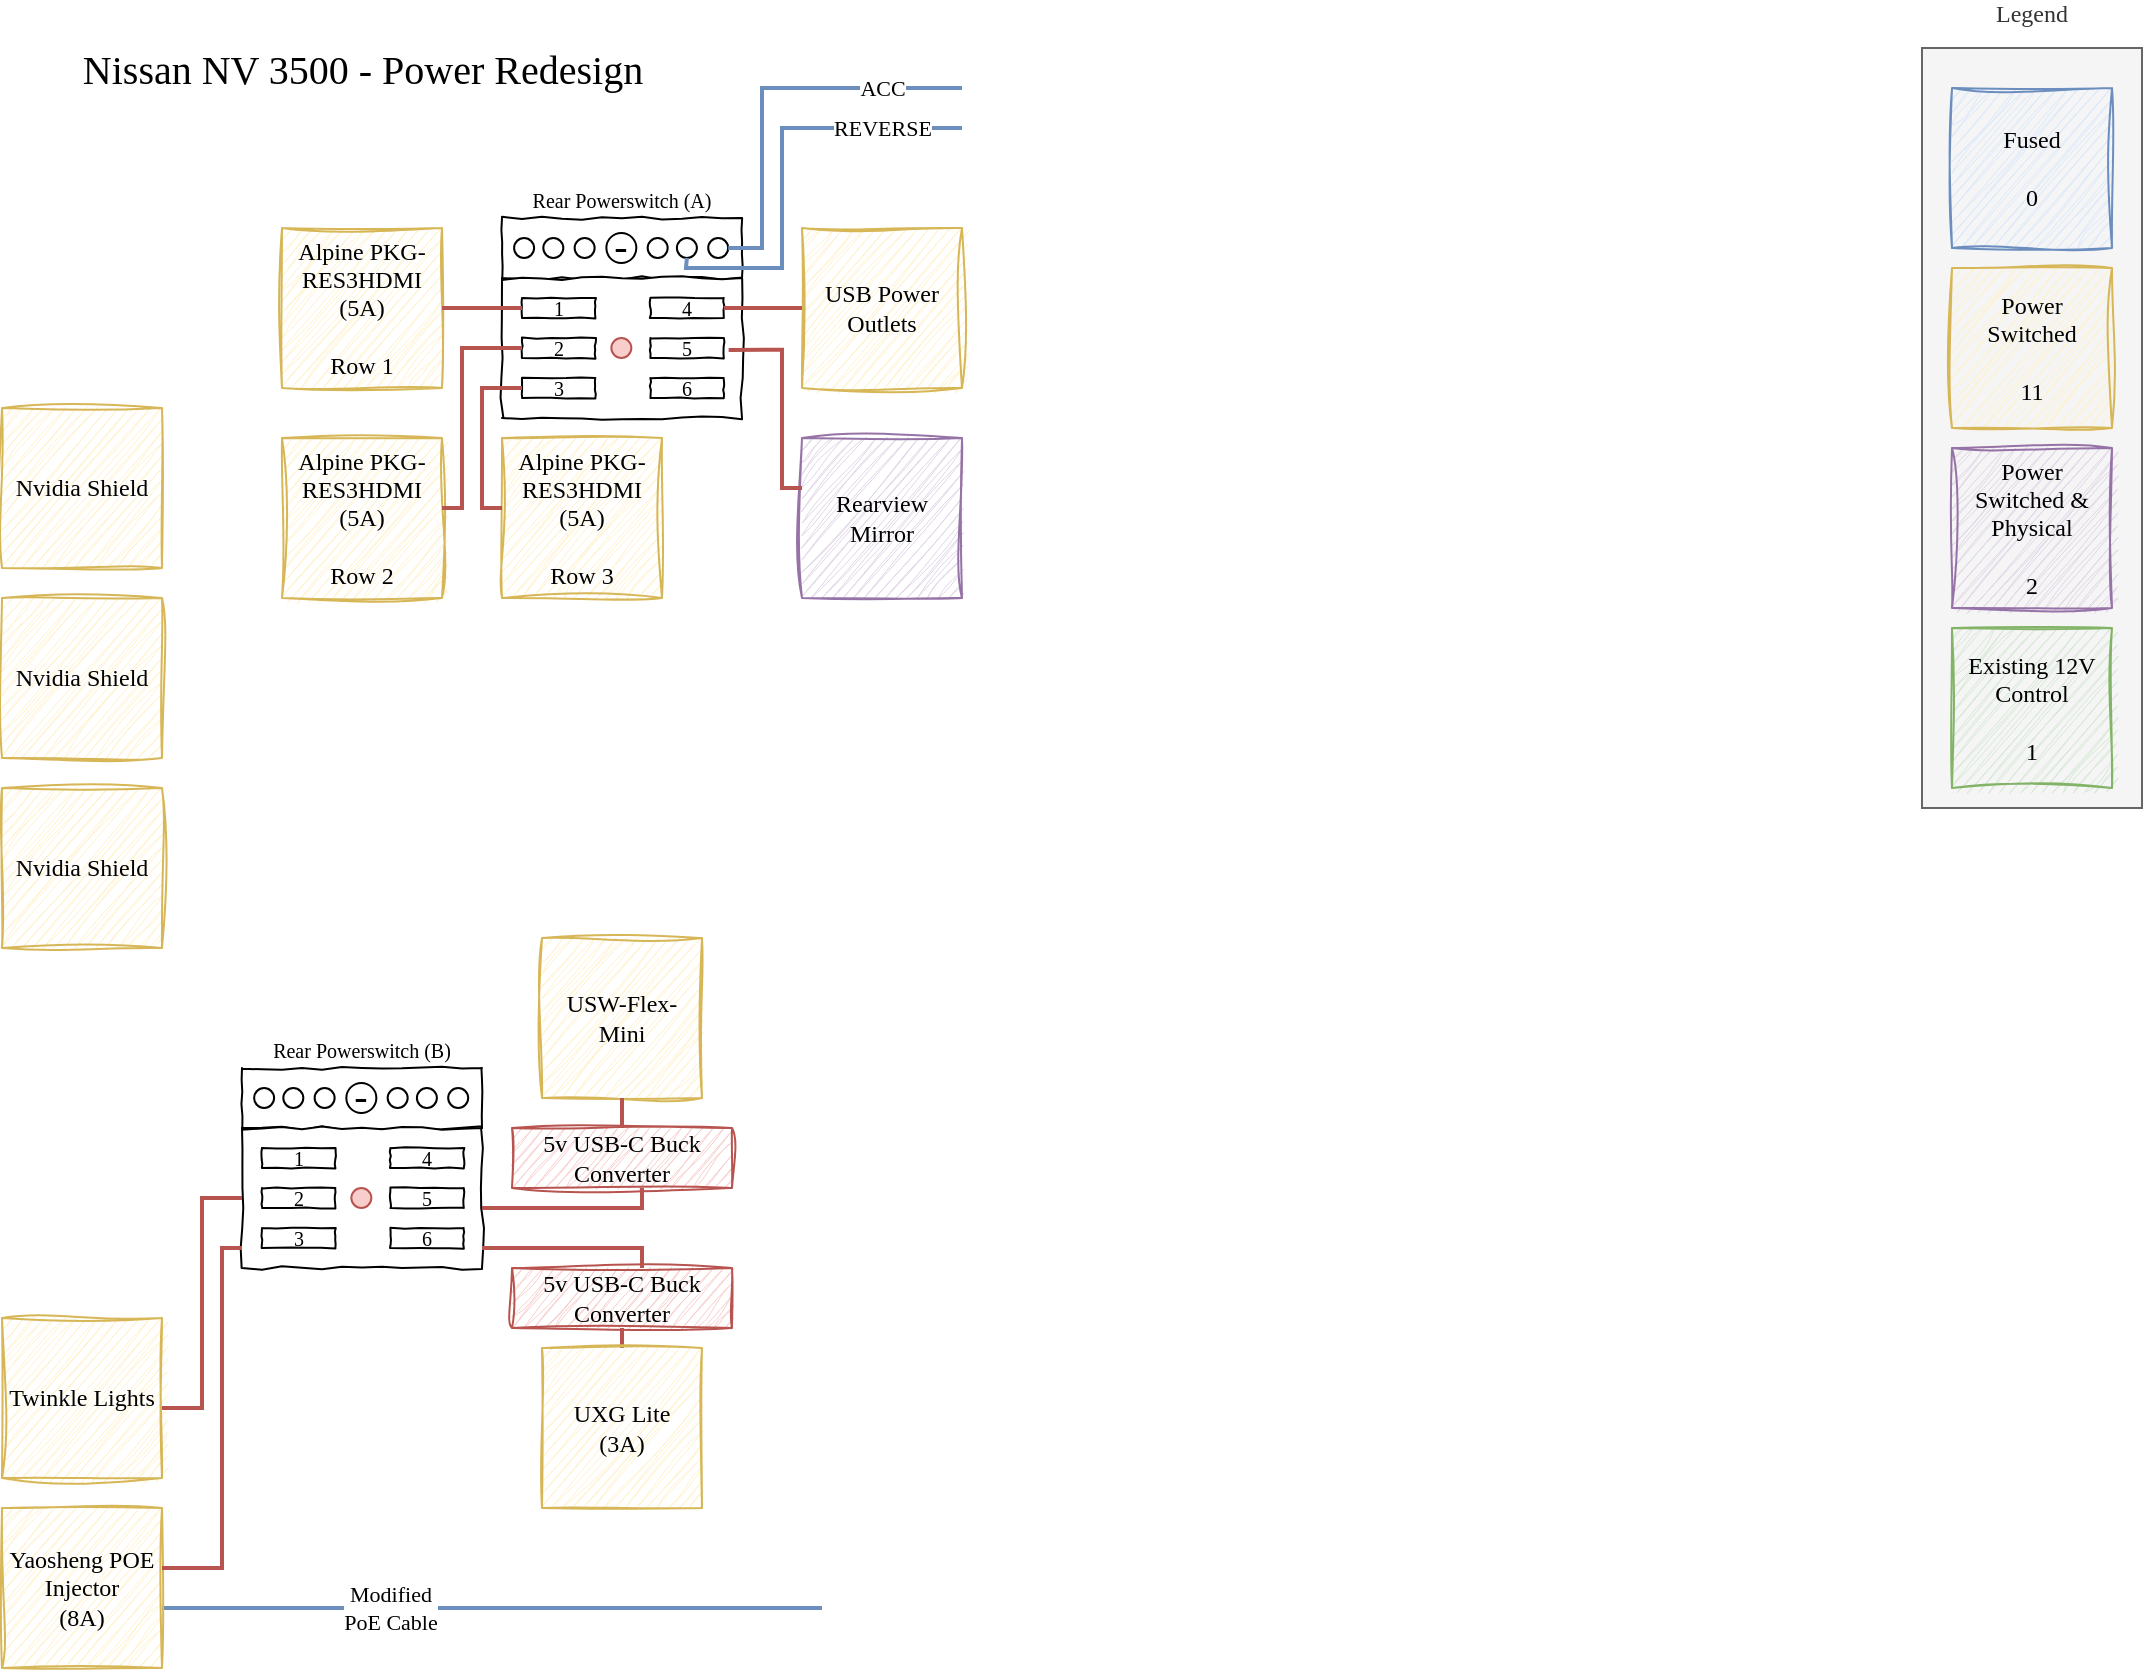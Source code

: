 <mxfile version="24.3.1" type="github" pages="2">
  <diagram name="Current State" id="VUFQrmYKZKEiyiBsg_D4">
    <mxGraphModel dx="1414" dy="782" grid="1" gridSize="10" guides="1" tooltips="1" connect="1" arrows="1" fold="1" page="1" pageScale="1" pageWidth="1100" pageHeight="850" math="0" shadow="0">
      <root>
        <mxCell id="xOBqbqH1Hpjd1i9wbY19-0" />
        <mxCell id="xOBqbqH1Hpjd1i9wbY19-1" parent="xOBqbqH1Hpjd1i9wbY19-0" />
        <mxCell id="xOBqbqH1Hpjd1i9wbY19-2" value="Modified &lt;br&gt;PoE Cable" style="edgeStyle=orthogonalEdgeStyle;rounded=0;orthogonalLoop=1;jettySize=auto;html=1;endArrow=none;endFill=0;fontFamily=Montserrat;fontSource=https%3A%2F%2Ffonts.googleapis.com%2Fcss%3Ffamily%3DMontserrat;fillColor=#dae8fc;strokeColor=#6c8ebf;strokeWidth=2;" parent="xOBqbqH1Hpjd1i9wbY19-1" source="xOBqbqH1Hpjd1i9wbY19-93" target="xOBqbqH1Hpjd1i9wbY19-3" edge="1">
          <mxGeometry x="-0.312" relative="1" as="geometry">
            <Array as="points">
              <mxPoint x="180" y="810" />
              <mxPoint x="180" y="810" />
            </Array>
            <mxPoint as="offset" />
          </mxGeometry>
        </mxCell>
        <mxCell id="xOBqbqH1Hpjd1i9wbY19-3" value="" style="shape=image;imageAspect=0;aspect=fixed;verticalLabelPosition=bottom;verticalAlign=top;image=https://iec-telecom.com/wp-content/uploads/2023/01/Starlink_Mobile_1000x600.png;clipPath=inset(22.22% 10.67% 22.22% 12%);" parent="xOBqbqH1Hpjd1i9wbY19-1" vertex="1">
          <mxGeometry x="430" y="766.95" width="153.33" height="66.091" as="geometry" />
        </mxCell>
        <mxCell id="xOBqbqH1Hpjd1i9wbY19-6" value="Legend" style="group;fontFamily=Montserrat;fontSource=https%3A%2F%2Ffonts.googleapis.com%2Fcss%3Ffamily%3DMontserrat;labelPosition=center;verticalLabelPosition=top;align=center;verticalAlign=bottom;spacingBottom=8;spacingTop=0;fillColor=#f5f5f5;strokeColor=#666666;fontColor=#333333;rounded=0;strokeWidth=1;perimeterSpacing=12;" parent="xOBqbqH1Hpjd1i9wbY19-1" vertex="1" connectable="0">
          <mxGeometry x="980" y="30" width="110" height="380" as="geometry" />
        </mxCell>
        <mxCell id="xOBqbqH1Hpjd1i9wbY19-7" value="Fused&lt;br&gt;&lt;br&gt;0" style="whiteSpace=wrap;html=1;aspect=fixed;sketch=1;curveFitting=1;jiggle=2;fontFamily=Montserrat;fontSource=https%3A%2F%2Ffonts.googleapis.com%2Fcss%3Ffamily%3DMontserrat;fillColor=#dae8fc;strokeColor=#6c8ebf;" parent="xOBqbqH1Hpjd1i9wbY19-6" vertex="1">
          <mxGeometry x="15" y="20" width="80" height="80" as="geometry" />
        </mxCell>
        <mxCell id="xOBqbqH1Hpjd1i9wbY19-8" value="Power Switched&lt;br&gt;&lt;br&gt;11" style="whiteSpace=wrap;html=1;aspect=fixed;sketch=1;curveFitting=1;jiggle=2;fontFamily=Montserrat;fontSource=https%3A%2F%2Ffonts.googleapis.com%2Fcss%3Ffamily%3DMontserrat;fillColor=#fff2cc;strokeColor=#d6b656;" parent="xOBqbqH1Hpjd1i9wbY19-6" vertex="1">
          <mxGeometry x="15" y="110" width="80" height="80" as="geometry" />
        </mxCell>
        <mxCell id="xOBqbqH1Hpjd1i9wbY19-9" value="Power Switched &amp;amp; Physical&lt;br&gt;&lt;br&gt;2" style="whiteSpace=wrap;html=1;aspect=fixed;sketch=1;curveFitting=1;jiggle=2;fontFamily=Montserrat;fontSource=https%3A%2F%2Ffonts.googleapis.com%2Fcss%3Ffamily%3DMontserrat;fillColor=#e1d5e7;strokeColor=#9673a6;" parent="xOBqbqH1Hpjd1i9wbY19-6" vertex="1">
          <mxGeometry x="15" y="200" width="80" height="80" as="geometry" />
        </mxCell>
        <mxCell id="xOBqbqH1Hpjd1i9wbY19-10" value="Existing 12V Control&lt;br&gt;&lt;br&gt;1" style="whiteSpace=wrap;html=1;aspect=fixed;sketch=1;curveFitting=1;jiggle=2;fontFamily=Montserrat;fontSource=https%3A%2F%2Ffonts.googleapis.com%2Fcss%3Ffamily%3DMontserrat;fillColor=#d5e8d4;strokeColor=#82b366;" parent="xOBqbqH1Hpjd1i9wbY19-6" vertex="1">
          <mxGeometry x="15" y="290" width="80" height="80" as="geometry" />
        </mxCell>
        <mxCell id="xOBqbqH1Hpjd1i9wbY19-11" value="Nissan NV 3500 - Power Redesign" style="text;html=1;align=center;verticalAlign=middle;resizable=0;points=[];autosize=1;strokeColor=none;fillColor=none;fontSize=20;fontFamily=Montserrat;fontSource=https%3A%2F%2Ffonts.googleapis.com%2Fcss%3Ffamily%3DMontserrat;" parent="xOBqbqH1Hpjd1i9wbY19-1" vertex="1">
          <mxGeometry x="20" y="20" width="360" height="40" as="geometry" />
        </mxCell>
        <mxCell id="xOBqbqH1Hpjd1i9wbY19-35" style="edgeStyle=orthogonalEdgeStyle;rounded=0;hachureGap=4;orthogonalLoop=1;jettySize=auto;html=1;fontFamily=Architects Daughter;fontSource=https%3A%2F%2Ffonts.googleapis.com%2Fcss%3Ffamily%3DArchitects%2BDaughter;fontSize=16;endArrow=none;endFill=0;strokeWidth=2;fillColor=#f8cecc;strokeColor=#b85450;" parent="xOBqbqH1Hpjd1i9wbY19-1" source="xOBqbqH1Hpjd1i9wbY19-40" target="xOBqbqH1Hpjd1i9wbY19-37" edge="1">
          <mxGeometry relative="1" as="geometry">
            <Array as="points">
              <mxPoint x="340" y="680" />
              <mxPoint x="340" y="680" />
            </Array>
            <mxPoint x="240" y="750" as="sourcePoint" />
            <mxPoint x="240" y="720" as="targetPoint" />
          </mxGeometry>
        </mxCell>
        <mxCell id="xOBqbqH1Hpjd1i9wbY19-36" value="USB Power Outlets" style="whiteSpace=wrap;html=1;aspect=fixed;sketch=1;curveFitting=1;jiggle=2;fontFamily=Montserrat;fontSource=https%3A%2F%2Ffonts.googleapis.com%2Fcss%3Ffamily%3DMontserrat;fillColor=#fff2cc;strokeColor=#d6b656;" parent="xOBqbqH1Hpjd1i9wbY19-1" vertex="1">
          <mxGeometry x="420.0" y="120" width="80" height="80" as="geometry" />
        </mxCell>
        <mxCell id="xOBqbqH1Hpjd1i9wbY19-37" value="5v USB-C Buck Converter" style="whiteSpace=wrap;html=1;sketch=1;curveFitting=1;jiggle=2;fontFamily=Montserrat;fontSource=https%3A%2F%2Ffonts.googleapis.com%2Fcss%3Ffamily%3DMontserrat;fillColor=#f8cecc;strokeColor=#b85450;" parent="xOBqbqH1Hpjd1i9wbY19-1" vertex="1">
          <mxGeometry x="275" y="640" width="110" height="30" as="geometry" />
        </mxCell>
        <mxCell id="xOBqbqH1Hpjd1i9wbY19-38" value="USW-Flex-Mini" style="whiteSpace=wrap;html=1;aspect=fixed;sketch=1;curveFitting=1;jiggle=2;fontFamily=Montserrat;fontSource=https%3A%2F%2Ffonts.googleapis.com%2Fcss%3Ffamily%3DMontserrat;fillColor=#fff2cc;strokeColor=#d6b656;" parent="xOBqbqH1Hpjd1i9wbY19-1" vertex="1">
          <mxGeometry x="290" y="475" width="80" height="80" as="geometry" />
        </mxCell>
        <mxCell id="xOBqbqH1Hpjd1i9wbY19-39" style="edgeStyle=orthogonalEdgeStyle;rounded=0;hachureGap=4;orthogonalLoop=1;jettySize=auto;html=1;fontFamily=Architects Daughter;fontSource=https%3A%2F%2Ffonts.googleapis.com%2Fcss%3Ffamily%3DArchitects%2BDaughter;fontSize=16;strokeWidth=2;fillColor=#f8cecc;strokeColor=#b85450;endArrow=none;endFill=0;" parent="xOBqbqH1Hpjd1i9wbY19-1" source="xOBqbqH1Hpjd1i9wbY19-91" target="xOBqbqH1Hpjd1i9wbY19-38" edge="1">
          <mxGeometry relative="1" as="geometry">
            <Array as="points">
              <mxPoint x="320" y="570" />
              <mxPoint x="320" y="570" />
            </Array>
          </mxGeometry>
        </mxCell>
        <mxCell id="xOBqbqH1Hpjd1i9wbY19-40" value="UXG Lite &lt;br&gt;(3A)" style="whiteSpace=wrap;html=1;aspect=fixed;sketch=1;curveFitting=1;jiggle=2;fontFamily=Montserrat;fontSource=https%3A%2F%2Ffonts.googleapis.com%2Fcss%3Ffamily%3DMontserrat;fillColor=#fff2cc;strokeColor=#d6b656;" parent="xOBqbqH1Hpjd1i9wbY19-1" vertex="1">
          <mxGeometry x="290" y="680" width="80" height="80" as="geometry" />
        </mxCell>
        <mxCell id="xOBqbqH1Hpjd1i9wbY19-41" value="Twinkle Lights" style="whiteSpace=wrap;html=1;aspect=fixed;sketch=1;curveFitting=1;jiggle=2;fontFamily=Montserrat;fontSource=https%3A%2F%2Ffonts.googleapis.com%2Fcss%3Ffamily%3DMontserrat;fillColor=#fff2cc;strokeColor=#d6b656;" parent="xOBqbqH1Hpjd1i9wbY19-1" vertex="1">
          <mxGeometry x="20.0" y="665" width="80" height="80" as="geometry" />
        </mxCell>
        <mxCell id="xOBqbqH1Hpjd1i9wbY19-42" value="Alpine PKG-RES3HDMI&lt;br style=&quot;border-color: var(--border-color);&quot;&gt;(5A)&lt;br&gt;&lt;br&gt;Row 1" style="whiteSpace=wrap;html=1;aspect=fixed;sketch=1;curveFitting=1;jiggle=2;fontFamily=Montserrat;fontSource=https%3A%2F%2Ffonts.googleapis.com%2Fcss%3Ffamily%3DMontserrat;fillColor=#fff2cc;strokeColor=#d6b656;" parent="xOBqbqH1Hpjd1i9wbY19-1" vertex="1">
          <mxGeometry x="160" y="120" width="80" height="80" as="geometry" />
        </mxCell>
        <mxCell id="xOBqbqH1Hpjd1i9wbY19-43" value="Alpine PKG-RES3HDMI&lt;br style=&quot;border-color: var(--border-color);&quot;&gt;(5A)&lt;br&gt;&lt;br&gt;Row 3" style="whiteSpace=wrap;html=1;aspect=fixed;sketch=1;curveFitting=1;jiggle=2;fontFamily=Montserrat;fontSource=https%3A%2F%2Ffonts.googleapis.com%2Fcss%3Ffamily%3DMontserrat;fillColor=#fff2cc;strokeColor=#d6b656;" parent="xOBqbqH1Hpjd1i9wbY19-1" vertex="1">
          <mxGeometry x="270" y="225" width="80" height="80" as="geometry" />
        </mxCell>
        <mxCell id="xOBqbqH1Hpjd1i9wbY19-44" value="Alpine PKG-RES3HDMI&lt;br style=&quot;border-color: var(--border-color);&quot;&gt;(5A)&lt;br&gt;&lt;br&gt;Row 2" style="whiteSpace=wrap;html=1;aspect=fixed;sketch=1;curveFitting=1;jiggle=2;fontFamily=Montserrat;fontSource=https%3A%2F%2Ffonts.googleapis.com%2Fcss%3Ffamily%3DMontserrat;fillColor=#fff2cc;strokeColor=#d6b656;" parent="xOBqbqH1Hpjd1i9wbY19-1" vertex="1">
          <mxGeometry x="160" y="225" width="80" height="80" as="geometry" />
        </mxCell>
        <mxCell id="xOBqbqH1Hpjd1i9wbY19-47" value="Nvidia Shield" style="whiteSpace=wrap;html=1;aspect=fixed;sketch=1;curveFitting=1;jiggle=2;fontFamily=Montserrat;fontSource=https%3A%2F%2Ffonts.googleapis.com%2Fcss%3Ffamily%3DMontserrat;fillColor=#fff2cc;strokeColor=#d6b656;" parent="xOBqbqH1Hpjd1i9wbY19-1" vertex="1">
          <mxGeometry x="20" y="400" width="80" height="80" as="geometry" />
        </mxCell>
        <mxCell id="xOBqbqH1Hpjd1i9wbY19-48" value="Nvidia Shield" style="whiteSpace=wrap;html=1;aspect=fixed;sketch=1;curveFitting=1;jiggle=2;fontFamily=Montserrat;fontSource=https%3A%2F%2Ffonts.googleapis.com%2Fcss%3Ffamily%3DMontserrat;fillColor=#fff2cc;strokeColor=#d6b656;" parent="xOBqbqH1Hpjd1i9wbY19-1" vertex="1">
          <mxGeometry x="20" y="210" width="80" height="80" as="geometry" />
        </mxCell>
        <mxCell id="xOBqbqH1Hpjd1i9wbY19-49" value="" style="group;strokeWidth=3;" parent="xOBqbqH1Hpjd1i9wbY19-1" vertex="1" connectable="0">
          <mxGeometry x="270" y="115" width="120" height="100" as="geometry" />
        </mxCell>
        <mxCell id="xOBqbqH1Hpjd1i9wbY19-50" value="Rear Powerswitch (A)" style="rounded=0;whiteSpace=wrap;html=1;sketch=1;curveFitting=1;jiggle=2;fontFamily=Montserrat;fontSource=https%3A%2F%2Ffonts.googleapis.com%2Fcss%3Ffamily%3DMontserrat;fontSize=10;sketchStyle=comic;container=0;labelPosition=center;verticalLabelPosition=top;align=center;verticalAlign=bottom;" parent="xOBqbqH1Hpjd1i9wbY19-49" vertex="1">
          <mxGeometry width="120" height="30" as="geometry" />
        </mxCell>
        <mxCell id="xOBqbqH1Hpjd1i9wbY19-51" value="" style="ellipse;whiteSpace=wrap;html=1;aspect=fixed;sketch=1;hachureGap=4;jiggle=2;curveFitting=1;fontFamily=Architects Daughter;fontSource=https%3A%2F%2Ffonts.googleapis.com%2Fcss%3Ffamily%3DArchitects%2BDaughter;fontSize=20;sketchStyle=comic;container=0;" parent="xOBqbqH1Hpjd1i9wbY19-49" vertex="1">
          <mxGeometry x="6.052" y="10" width="10" height="10" as="geometry" />
        </mxCell>
        <mxCell id="xOBqbqH1Hpjd1i9wbY19-52" value="" style="ellipse;whiteSpace=wrap;html=1;aspect=fixed;sketch=1;hachureGap=4;jiggle=2;curveFitting=1;fontFamily=Architects Daughter;fontSource=https%3A%2F%2Ffonts.googleapis.com%2Fcss%3Ffamily%3DArchitects%2BDaughter;fontSize=20;sketchStyle=comic;container=0;" parent="xOBqbqH1Hpjd1i9wbY19-49" vertex="1">
          <mxGeometry x="20.661" y="10" width="10" height="10" as="geometry" />
        </mxCell>
        <mxCell id="xOBqbqH1Hpjd1i9wbY19-53" value="" style="ellipse;whiteSpace=wrap;html=1;aspect=fixed;sketch=1;hachureGap=4;jiggle=2;curveFitting=1;fontFamily=Architects Daughter;fontSource=https%3A%2F%2Ffonts.googleapis.com%2Fcss%3Ffamily%3DArchitects%2BDaughter;fontSize=20;sketchStyle=comic;container=0;" parent="xOBqbqH1Hpjd1i9wbY19-49" vertex="1">
          <mxGeometry x="36.313" y="10" width="10" height="10" as="geometry" />
        </mxCell>
        <mxCell id="xOBqbqH1Hpjd1i9wbY19-54" value="-" style="ellipse;whiteSpace=wrap;html=1;aspect=fixed;sketch=1;hachureGap=4;jiggle=2;curveFitting=1;fontFamily=Montserrat;fontSource=https%3A%2F%2Ffonts.googleapis.com%2Fcss%3Ffamily%3DMontserrat;fontSize=20;sketchStyle=comic;direction=south;spacing=0;spacingBottom=4;container=0;" parent="xOBqbqH1Hpjd1i9wbY19-49" vertex="1">
          <mxGeometry x="52.174" y="7.5" width="15" height="15" as="geometry" />
        </mxCell>
        <mxCell id="xOBqbqH1Hpjd1i9wbY19-55" value="" style="ellipse;whiteSpace=wrap;html=1;aspect=fixed;sketch=1;hachureGap=4;jiggle=2;curveFitting=1;fontFamily=Architects Daughter;fontSource=https%3A%2F%2Ffonts.googleapis.com%2Fcss%3Ffamily%3DArchitects%2BDaughter;fontSize=20;sketchStyle=comic;container=0;" parent="xOBqbqH1Hpjd1i9wbY19-49" vertex="1">
          <mxGeometry x="72.835" y="10" width="10" height="10" as="geometry" />
        </mxCell>
        <mxCell id="xOBqbqH1Hpjd1i9wbY19-56" value="" style="ellipse;whiteSpace=wrap;html=1;aspect=fixed;sketch=1;hachureGap=4;jiggle=2;curveFitting=1;fontFamily=Architects Daughter;fontSource=https%3A%2F%2Ffonts.googleapis.com%2Fcss%3Ffamily%3DArchitects%2BDaughter;fontSize=20;sketchStyle=comic;container=0;" parent="xOBqbqH1Hpjd1i9wbY19-49" vertex="1">
          <mxGeometry x="87.443" y="10" width="10" height="10" as="geometry" />
        </mxCell>
        <mxCell id="xOBqbqH1Hpjd1i9wbY19-57" value="" style="ellipse;whiteSpace=wrap;html=1;aspect=fixed;sketch=1;hachureGap=4;jiggle=2;curveFitting=1;fontFamily=Architects Daughter;fontSource=https%3A%2F%2Ffonts.googleapis.com%2Fcss%3Ffamily%3DArchitects%2BDaughter;fontSize=20;sketchStyle=comic;container=0;" parent="xOBqbqH1Hpjd1i9wbY19-49" vertex="1">
          <mxGeometry x="103.096" y="10" width="10" height="10" as="geometry" />
        </mxCell>
        <mxCell id="xOBqbqH1Hpjd1i9wbY19-58" value="" style="rounded=0;whiteSpace=wrap;html=1;sketch=1;curveFitting=1;jiggle=2;fontFamily=Montserrat;fontSource=https%3A%2F%2Ffonts.googleapis.com%2Fcss%3Ffamily%3DMontserrat;fontSize=10;sketchStyle=comic;" parent="xOBqbqH1Hpjd1i9wbY19-49" vertex="1">
          <mxGeometry y="30" width="120" height="70" as="geometry" />
        </mxCell>
        <mxCell id="xOBqbqH1Hpjd1i9wbY19-59" value="1" style="rounded=0;whiteSpace=wrap;html=1;sketch=1;curveFitting=1;jiggle=2;fontFamily=Montserrat;fontSource=https%3A%2F%2Ffonts.googleapis.com%2Fcss%3Ffamily%3DMontserrat;fontSize=10;sketchStyle=comic;" parent="xOBqbqH1Hpjd1i9wbY19-49" vertex="1">
          <mxGeometry x="10.0" y="40" width="36.7" height="10" as="geometry" />
        </mxCell>
        <mxCell id="xOBqbqH1Hpjd1i9wbY19-60" value="2" style="rounded=0;whiteSpace=wrap;html=1;sketch=1;curveFitting=1;jiggle=2;fontFamily=Montserrat;fontSource=https%3A%2F%2Ffonts.googleapis.com%2Fcss%3Ffamily%3DMontserrat;fontSize=10;sketchStyle=comic;" parent="xOBqbqH1Hpjd1i9wbY19-49" vertex="1">
          <mxGeometry x="10.0" y="60" width="36.7" height="10" as="geometry" />
        </mxCell>
        <mxCell id="xOBqbqH1Hpjd1i9wbY19-61" value="3" style="rounded=0;whiteSpace=wrap;html=1;sketch=1;curveFitting=1;jiggle=2;fontFamily=Montserrat;fontSource=https%3A%2F%2Ffonts.googleapis.com%2Fcss%3Ffamily%3DMontserrat;fontSize=10;sketchStyle=comic;" parent="xOBqbqH1Hpjd1i9wbY19-49" vertex="1">
          <mxGeometry x="10.0" y="80" width="36.7" height="10" as="geometry" />
        </mxCell>
        <mxCell id="xOBqbqH1Hpjd1i9wbY19-62" value="4" style="rounded=0;whiteSpace=wrap;html=1;sketch=1;curveFitting=1;jiggle=2;fontFamily=Montserrat;fontSource=https%3A%2F%2Ffonts.googleapis.com%2Fcss%3Ffamily%3DMontserrat;fontSize=10;sketchStyle=comic;" parent="xOBqbqH1Hpjd1i9wbY19-49" vertex="1">
          <mxGeometry x="74.2" y="40" width="36.7" height="10" as="geometry" />
        </mxCell>
        <mxCell id="xOBqbqH1Hpjd1i9wbY19-63" value="5" style="rounded=0;whiteSpace=wrap;html=1;sketch=1;curveFitting=1;jiggle=2;fontFamily=Montserrat;fontSource=https%3A%2F%2Ffonts.googleapis.com%2Fcss%3Ffamily%3DMontserrat;fontSize=10;sketchStyle=comic;" parent="xOBqbqH1Hpjd1i9wbY19-49" vertex="1">
          <mxGeometry x="74.2" y="60" width="36.7" height="10" as="geometry" />
        </mxCell>
        <mxCell id="xOBqbqH1Hpjd1i9wbY19-64" value="6" style="rounded=0;whiteSpace=wrap;html=1;sketch=1;curveFitting=1;jiggle=2;fontFamily=Montserrat;fontSource=https%3A%2F%2Ffonts.googleapis.com%2Fcss%3Ffamily%3DMontserrat;fontSize=10;sketchStyle=comic;" parent="xOBqbqH1Hpjd1i9wbY19-49" vertex="1">
          <mxGeometry x="74.2" y="80" width="36.7" height="10" as="geometry" />
        </mxCell>
        <mxCell id="xOBqbqH1Hpjd1i9wbY19-65" value="" style="ellipse;whiteSpace=wrap;html=1;aspect=fixed;fillColor=#f8cecc;strokeColor=#b85450;sketch=1;curveFitting=1;jiggle=2;sketchStyle=comic;" parent="xOBqbqH1Hpjd1i9wbY19-49" vertex="1">
          <mxGeometry x="54.67" y="60" width="10" height="10" as="geometry" />
        </mxCell>
        <mxCell id="xOBqbqH1Hpjd1i9wbY19-66" style="edgeStyle=orthogonalEdgeStyle;rounded=0;hachureGap=4;orthogonalLoop=1;jettySize=auto;html=1;fontFamily=Architects Daughter;fontSource=https%3A%2F%2Ffonts.googleapis.com%2Fcss%3Ffamily%3DArchitects%2BDaughter;fontSize=16;fillColor=#f8cecc;strokeColor=#b85450;strokeWidth=2;endArrow=none;endFill=0;" parent="xOBqbqH1Hpjd1i9wbY19-1" source="xOBqbqH1Hpjd1i9wbY19-42" target="xOBqbqH1Hpjd1i9wbY19-59" edge="1">
          <mxGeometry relative="1" as="geometry">
            <Array as="points">
              <mxPoint x="240" y="160" />
            </Array>
          </mxGeometry>
        </mxCell>
        <mxCell id="xOBqbqH1Hpjd1i9wbY19-67" style="edgeStyle=orthogonalEdgeStyle;rounded=0;hachureGap=4;orthogonalLoop=1;jettySize=auto;html=1;fontFamily=Architects Daughter;fontSource=https%3A%2F%2Ffonts.googleapis.com%2Fcss%3Ffamily%3DArchitects%2BDaughter;fontSize=16;fillColor=#f8cecc;strokeColor=#b85450;endArrow=none;endFill=0;strokeWidth=2;" parent="xOBqbqH1Hpjd1i9wbY19-1" source="xOBqbqH1Hpjd1i9wbY19-43" target="xOBqbqH1Hpjd1i9wbY19-61" edge="1">
          <mxGeometry relative="1" as="geometry">
            <Array as="points">
              <mxPoint x="260" y="260" />
              <mxPoint x="260" y="200" />
            </Array>
          </mxGeometry>
        </mxCell>
        <mxCell id="xOBqbqH1Hpjd1i9wbY19-73" style="edgeStyle=orthogonalEdgeStyle;rounded=0;hachureGap=4;orthogonalLoop=1;jettySize=auto;html=1;fontFamily=Architects Daughter;fontSource=https%3A%2F%2Ffonts.googleapis.com%2Fcss%3Ffamily%3DArchitects%2BDaughter;fontSize=16;fillColor=#f8cecc;strokeColor=#b85450;endArrow=none;endFill=0;strokeWidth=2;" parent="xOBqbqH1Hpjd1i9wbY19-1" source="xOBqbqH1Hpjd1i9wbY19-44" target="xOBqbqH1Hpjd1i9wbY19-60" edge="1">
          <mxGeometry relative="1" as="geometry">
            <mxPoint x="450" y="235" as="sourcePoint" />
            <mxPoint x="400" y="215" as="targetPoint" />
            <Array as="points">
              <mxPoint x="250" y="260" />
              <mxPoint x="250" y="180" />
            </Array>
          </mxGeometry>
        </mxCell>
        <mxCell id="xOBqbqH1Hpjd1i9wbY19-74" value="" style="group;strokeWidth=3;" parent="xOBqbqH1Hpjd1i9wbY19-1" vertex="1" connectable="0">
          <mxGeometry x="140" y="540" width="120" height="100" as="geometry" />
        </mxCell>
        <mxCell id="xOBqbqH1Hpjd1i9wbY19-75" value="Rear Powerswitch (B)" style="rounded=0;whiteSpace=wrap;html=1;sketch=1;curveFitting=1;jiggle=2;fontFamily=Montserrat;fontSource=https%3A%2F%2Ffonts.googleapis.com%2Fcss%3Ffamily%3DMontserrat;fontSize=10;sketchStyle=comic;container=0;labelPosition=center;verticalLabelPosition=top;align=center;verticalAlign=bottom;" parent="xOBqbqH1Hpjd1i9wbY19-74" vertex="1">
          <mxGeometry width="120" height="30" as="geometry" />
        </mxCell>
        <mxCell id="xOBqbqH1Hpjd1i9wbY19-76" value="" style="ellipse;whiteSpace=wrap;html=1;aspect=fixed;sketch=1;hachureGap=4;jiggle=2;curveFitting=1;fontFamily=Architects Daughter;fontSource=https%3A%2F%2Ffonts.googleapis.com%2Fcss%3Ffamily%3DArchitects%2BDaughter;fontSize=20;sketchStyle=comic;container=0;" parent="xOBqbqH1Hpjd1i9wbY19-74" vertex="1">
          <mxGeometry x="6.052" y="10" width="10" height="10" as="geometry" />
        </mxCell>
        <mxCell id="xOBqbqH1Hpjd1i9wbY19-77" value="" style="ellipse;whiteSpace=wrap;html=1;aspect=fixed;sketch=1;hachureGap=4;jiggle=2;curveFitting=1;fontFamily=Architects Daughter;fontSource=https%3A%2F%2Ffonts.googleapis.com%2Fcss%3Ffamily%3DArchitects%2BDaughter;fontSize=20;sketchStyle=comic;container=0;" parent="xOBqbqH1Hpjd1i9wbY19-74" vertex="1">
          <mxGeometry x="20.661" y="10" width="10" height="10" as="geometry" />
        </mxCell>
        <mxCell id="xOBqbqH1Hpjd1i9wbY19-78" value="" style="ellipse;whiteSpace=wrap;html=1;aspect=fixed;sketch=1;hachureGap=4;jiggle=2;curveFitting=1;fontFamily=Architects Daughter;fontSource=https%3A%2F%2Ffonts.googleapis.com%2Fcss%3Ffamily%3DArchitects%2BDaughter;fontSize=20;sketchStyle=comic;container=0;" parent="xOBqbqH1Hpjd1i9wbY19-74" vertex="1">
          <mxGeometry x="36.313" y="10" width="10" height="10" as="geometry" />
        </mxCell>
        <mxCell id="xOBqbqH1Hpjd1i9wbY19-79" value="-" style="ellipse;whiteSpace=wrap;html=1;aspect=fixed;sketch=1;hachureGap=4;jiggle=2;curveFitting=1;fontFamily=Montserrat;fontSource=https%3A%2F%2Ffonts.googleapis.com%2Fcss%3Ffamily%3DMontserrat;fontSize=20;sketchStyle=comic;direction=south;spacing=0;spacingBottom=4;container=0;" parent="xOBqbqH1Hpjd1i9wbY19-74" vertex="1">
          <mxGeometry x="52.174" y="7.5" width="15" height="15" as="geometry" />
        </mxCell>
        <mxCell id="xOBqbqH1Hpjd1i9wbY19-80" value="" style="ellipse;whiteSpace=wrap;html=1;aspect=fixed;sketch=1;hachureGap=4;jiggle=2;curveFitting=1;fontFamily=Architects Daughter;fontSource=https%3A%2F%2Ffonts.googleapis.com%2Fcss%3Ffamily%3DArchitects%2BDaughter;fontSize=20;sketchStyle=comic;container=0;" parent="xOBqbqH1Hpjd1i9wbY19-74" vertex="1">
          <mxGeometry x="72.835" y="10" width="10" height="10" as="geometry" />
        </mxCell>
        <mxCell id="xOBqbqH1Hpjd1i9wbY19-81" value="" style="ellipse;whiteSpace=wrap;html=1;aspect=fixed;sketch=1;hachureGap=4;jiggle=2;curveFitting=1;fontFamily=Architects Daughter;fontSource=https%3A%2F%2Ffonts.googleapis.com%2Fcss%3Ffamily%3DArchitects%2BDaughter;fontSize=20;sketchStyle=comic;container=0;" parent="xOBqbqH1Hpjd1i9wbY19-74" vertex="1">
          <mxGeometry x="87.443" y="10" width="10" height="10" as="geometry" />
        </mxCell>
        <mxCell id="xOBqbqH1Hpjd1i9wbY19-82" value="" style="ellipse;whiteSpace=wrap;html=1;aspect=fixed;sketch=1;hachureGap=4;jiggle=2;curveFitting=1;fontFamily=Architects Daughter;fontSource=https%3A%2F%2Ffonts.googleapis.com%2Fcss%3Ffamily%3DArchitects%2BDaughter;fontSize=20;sketchStyle=comic;container=0;" parent="xOBqbqH1Hpjd1i9wbY19-74" vertex="1">
          <mxGeometry x="103.096" y="10" width="10" height="10" as="geometry" />
        </mxCell>
        <mxCell id="xOBqbqH1Hpjd1i9wbY19-83" value="" style="rounded=0;whiteSpace=wrap;html=1;sketch=1;curveFitting=1;jiggle=2;fontFamily=Montserrat;fontSource=https%3A%2F%2Ffonts.googleapis.com%2Fcss%3Ffamily%3DMontserrat;fontSize=10;sketchStyle=comic;" parent="xOBqbqH1Hpjd1i9wbY19-74" vertex="1">
          <mxGeometry y="30" width="120" height="70" as="geometry" />
        </mxCell>
        <mxCell id="xOBqbqH1Hpjd1i9wbY19-84" value="1" style="rounded=0;whiteSpace=wrap;html=1;sketch=1;curveFitting=1;jiggle=2;fontFamily=Montserrat;fontSource=https%3A%2F%2Ffonts.googleapis.com%2Fcss%3Ffamily%3DMontserrat;fontSize=10;sketchStyle=comic;" parent="xOBqbqH1Hpjd1i9wbY19-74" vertex="1">
          <mxGeometry x="10.0" y="40" width="36.7" height="10" as="geometry" />
        </mxCell>
        <mxCell id="xOBqbqH1Hpjd1i9wbY19-85" value="2" style="rounded=0;whiteSpace=wrap;html=1;sketch=1;curveFitting=1;jiggle=2;fontFamily=Montserrat;fontSource=https%3A%2F%2Ffonts.googleapis.com%2Fcss%3Ffamily%3DMontserrat;fontSize=10;sketchStyle=comic;" parent="xOBqbqH1Hpjd1i9wbY19-74" vertex="1">
          <mxGeometry x="10.0" y="60" width="36.7" height="10" as="geometry" />
        </mxCell>
        <mxCell id="xOBqbqH1Hpjd1i9wbY19-86" value="3" style="rounded=0;whiteSpace=wrap;html=1;sketch=1;curveFitting=1;jiggle=2;fontFamily=Montserrat;fontSource=https%3A%2F%2Ffonts.googleapis.com%2Fcss%3Ffamily%3DMontserrat;fontSize=10;sketchStyle=comic;" parent="xOBqbqH1Hpjd1i9wbY19-74" vertex="1">
          <mxGeometry x="10.0" y="80" width="36.7" height="10" as="geometry" />
        </mxCell>
        <mxCell id="xOBqbqH1Hpjd1i9wbY19-87" value="4" style="rounded=0;whiteSpace=wrap;html=1;sketch=1;curveFitting=1;jiggle=2;fontFamily=Montserrat;fontSource=https%3A%2F%2Ffonts.googleapis.com%2Fcss%3Ffamily%3DMontserrat;fontSize=10;sketchStyle=comic;" parent="xOBqbqH1Hpjd1i9wbY19-74" vertex="1">
          <mxGeometry x="74.2" y="40" width="36.7" height="10" as="geometry" />
        </mxCell>
        <mxCell id="xOBqbqH1Hpjd1i9wbY19-88" value="5" style="rounded=0;whiteSpace=wrap;html=1;sketch=1;curveFitting=1;jiggle=2;fontFamily=Montserrat;fontSource=https%3A%2F%2Ffonts.googleapis.com%2Fcss%3Ffamily%3DMontserrat;fontSize=10;sketchStyle=comic;" parent="xOBqbqH1Hpjd1i9wbY19-74" vertex="1">
          <mxGeometry x="74.2" y="60" width="36.7" height="10" as="geometry" />
        </mxCell>
        <mxCell id="xOBqbqH1Hpjd1i9wbY19-89" value="6" style="rounded=0;whiteSpace=wrap;html=1;sketch=1;curveFitting=1;jiggle=2;fontFamily=Montserrat;fontSource=https%3A%2F%2Ffonts.googleapis.com%2Fcss%3Ffamily%3DMontserrat;fontSize=10;sketchStyle=comic;" parent="xOBqbqH1Hpjd1i9wbY19-74" vertex="1">
          <mxGeometry x="74.2" y="80" width="36.7" height="10" as="geometry" />
        </mxCell>
        <mxCell id="xOBqbqH1Hpjd1i9wbY19-90" value="" style="ellipse;whiteSpace=wrap;html=1;aspect=fixed;fillColor=#f8cecc;strokeColor=#b85450;sketch=1;curveFitting=1;jiggle=2;sketchStyle=comic;" parent="xOBqbqH1Hpjd1i9wbY19-74" vertex="1">
          <mxGeometry x="54.67" y="60" width="10" height="10" as="geometry" />
        </mxCell>
        <mxCell id="xOBqbqH1Hpjd1i9wbY19-91" value="5v USB-C Buck Converter" style="whiteSpace=wrap;html=1;sketch=1;curveFitting=1;jiggle=2;fontFamily=Montserrat;fontSource=https%3A%2F%2Ffonts.googleapis.com%2Fcss%3Ffamily%3DMontserrat;fillColor=#f8cecc;strokeColor=#b85450;" parent="xOBqbqH1Hpjd1i9wbY19-1" vertex="1">
          <mxGeometry x="275" y="570" width="110" height="30" as="geometry" />
        </mxCell>
        <mxCell id="xOBqbqH1Hpjd1i9wbY19-93" value="Yaosheng POE Injector&lt;br&gt;(8A)" style="whiteSpace=wrap;html=1;aspect=fixed;sketch=1;curveFitting=1;jiggle=2;fontFamily=Montserrat;fontSource=https%3A%2F%2Ffonts.googleapis.com%2Fcss%3Ffamily%3DMontserrat;fillColor=#fff2cc;strokeColor=#d6b656;" parent="xOBqbqH1Hpjd1i9wbY19-1" vertex="1">
          <mxGeometry x="20.0" y="760" width="80" height="80" as="geometry" />
        </mxCell>
        <mxCell id="xOBqbqH1Hpjd1i9wbY19-94" style="edgeStyle=orthogonalEdgeStyle;rounded=0;hachureGap=4;orthogonalLoop=1;jettySize=auto;html=1;fontFamily=Architects Daughter;fontSource=https%3A%2F%2Ffonts.googleapis.com%2Fcss%3Ffamily%3DArchitects%2BDaughter;fontSize=16;fillColor=#f8cecc;strokeColor=#b85450;endArrow=none;endFill=0;strokeWidth=2;" parent="xOBqbqH1Hpjd1i9wbY19-1" source="xOBqbqH1Hpjd1i9wbY19-83" target="xOBqbqH1Hpjd1i9wbY19-91" edge="1">
          <mxGeometry relative="1" as="geometry">
            <Array as="points">
              <mxPoint x="340" y="610" />
            </Array>
            <mxPoint x="150" y="615" as="sourcePoint" />
            <mxPoint x="155" y="710" as="targetPoint" />
          </mxGeometry>
        </mxCell>
        <mxCell id="xOBqbqH1Hpjd1i9wbY19-96" style="edgeStyle=orthogonalEdgeStyle;rounded=0;hachureGap=4;orthogonalLoop=1;jettySize=auto;html=1;fontFamily=Architects Daughter;fontSource=https%3A%2F%2Ffonts.googleapis.com%2Fcss%3Ffamily%3DArchitects%2BDaughter;fontSize=16;fillColor=#f8cecc;strokeColor=#b85450;endArrow=none;endFill=0;strokeWidth=2;" parent="xOBqbqH1Hpjd1i9wbY19-1" source="xOBqbqH1Hpjd1i9wbY19-83" target="xOBqbqH1Hpjd1i9wbY19-93" edge="1">
          <mxGeometry relative="1" as="geometry">
            <Array as="points">
              <mxPoint x="130" y="630" />
              <mxPoint x="130" y="790" />
            </Array>
            <mxPoint x="150" y="600" as="sourcePoint" />
            <mxPoint x="120" y="600" as="targetPoint" />
          </mxGeometry>
        </mxCell>
        <mxCell id="xOBqbqH1Hpjd1i9wbY19-97" style="edgeStyle=orthogonalEdgeStyle;rounded=0;hachureGap=4;orthogonalLoop=1;jettySize=auto;html=1;fontFamily=Architects Daughter;fontSource=https%3A%2F%2Ffonts.googleapis.com%2Fcss%3Ffamily%3DArchitects%2BDaughter;fontSize=16;fillColor=#f8cecc;strokeColor=#b85450;endArrow=none;endFill=0;strokeWidth=2;" parent="xOBqbqH1Hpjd1i9wbY19-1" source="xOBqbqH1Hpjd1i9wbY19-83" target="xOBqbqH1Hpjd1i9wbY19-37" edge="1">
          <mxGeometry relative="1" as="geometry">
            <Array as="points">
              <mxPoint x="340" y="630" />
            </Array>
            <mxPoint x="150" y="615" as="sourcePoint" />
            <mxPoint x="155" y="685" as="targetPoint" />
          </mxGeometry>
        </mxCell>
        <mxCell id="xOBqbqH1Hpjd1i9wbY19-98" style="edgeStyle=orthogonalEdgeStyle;rounded=0;hachureGap=4;orthogonalLoop=1;jettySize=auto;html=1;fontFamily=Architects Daughter;fontSource=https%3A%2F%2Ffonts.googleapis.com%2Fcss%3Ffamily%3DArchitects%2BDaughter;fontSize=16;fillColor=#f8cecc;strokeColor=#b85450;endArrow=none;endFill=0;strokeWidth=2;" parent="xOBqbqH1Hpjd1i9wbY19-1" source="xOBqbqH1Hpjd1i9wbY19-83" target="xOBqbqH1Hpjd1i9wbY19-41" edge="1">
          <mxGeometry relative="1" as="geometry">
            <Array as="points">
              <mxPoint x="120" y="605" />
              <mxPoint x="120" y="710" />
            </Array>
            <mxPoint x="150" y="600" as="sourcePoint" />
            <mxPoint x="110" y="600" as="targetPoint" />
          </mxGeometry>
        </mxCell>
        <mxCell id="xOBqbqH1Hpjd1i9wbY19-45" value="Nvidia Shield" style="whiteSpace=wrap;html=1;aspect=fixed;sketch=1;curveFitting=1;jiggle=2;fontFamily=Montserrat;fontSource=https%3A%2F%2Ffonts.googleapis.com%2Fcss%3Ffamily%3DMontserrat;fillColor=#fff2cc;strokeColor=#d6b656;" parent="xOBqbqH1Hpjd1i9wbY19-1" vertex="1">
          <mxGeometry x="20" y="305" width="80" height="80" as="geometry" />
        </mxCell>
        <mxCell id="qlsOF0vql8uy90qMi4uD-2" style="edgeStyle=orthogonalEdgeStyle;rounded=0;orthogonalLoop=1;jettySize=auto;html=1;endArrow=none;endFill=0;strokeWidth=2;fillColor=#f8cecc;strokeColor=#b85450;" parent="xOBqbqH1Hpjd1i9wbY19-1" source="xOBqbqH1Hpjd1i9wbY19-62" target="xOBqbqH1Hpjd1i9wbY19-36" edge="1">
          <mxGeometry relative="1" as="geometry">
            <Array as="points">
              <mxPoint x="450" y="160" />
              <mxPoint x="450" y="160" />
            </Array>
          </mxGeometry>
        </mxCell>
        <mxCell id="qlsOF0vql8uy90qMi4uD-4" style="edgeStyle=orthogonalEdgeStyle;rounded=0;orthogonalLoop=1;jettySize=auto;html=1;fillColor=#dae8fc;strokeColor=#6c8ebf;strokeWidth=2;endArrow=none;endFill=0;" parent="xOBqbqH1Hpjd1i9wbY19-1" target="xOBqbqH1Hpjd1i9wbY19-57" edge="1">
          <mxGeometry relative="1" as="geometry">
            <Array as="points">
              <mxPoint x="400" y="50" />
              <mxPoint x="400" y="130" />
            </Array>
            <mxPoint x="500" y="50" as="sourcePoint" />
          </mxGeometry>
        </mxCell>
        <mxCell id="qlsOF0vql8uy90qMi4uD-5" value="ACC" style="edgeLabel;html=1;align=center;verticalAlign=middle;resizable=0;points=[];fontFamily=Montserrat;fontSource=https%3A%2F%2Ffonts.googleapis.com%2Fcss%3Ffamily%3DMontserrat;" parent="qlsOF0vql8uy90qMi4uD-4" vertex="1" connectable="0">
          <mxGeometry x="-0.613" y="1" relative="1" as="geometry">
            <mxPoint x="-2" y="-1" as="offset" />
          </mxGeometry>
        </mxCell>
        <mxCell id="TxJ9_3HnYkknABI4JmNG-0" value="Rearview Mirror" style="whiteSpace=wrap;html=1;aspect=fixed;sketch=1;curveFitting=1;jiggle=2;fontFamily=Montserrat;fontSource=https%3A%2F%2Ffonts.googleapis.com%2Fcss%3Ffamily%3DMontserrat;fillColor=#e1d5e7;strokeColor=#9673a6;" vertex="1" parent="xOBqbqH1Hpjd1i9wbY19-1">
          <mxGeometry x="420" y="225" width="80" height="80" as="geometry" />
        </mxCell>
        <mxCell id="TxJ9_3HnYkknABI4JmNG-1" style="edgeStyle=orthogonalEdgeStyle;rounded=0;orthogonalLoop=1;jettySize=auto;html=1;fillColor=#dae8fc;strokeColor=#6c8ebf;strokeWidth=2;endArrow=none;endFill=0;" edge="1" parent="xOBqbqH1Hpjd1i9wbY19-1" target="xOBqbqH1Hpjd1i9wbY19-56">
          <mxGeometry relative="1" as="geometry">
            <Array as="points">
              <mxPoint x="410" y="70" />
              <mxPoint x="410" y="140" />
              <mxPoint x="362" y="140" />
            </Array>
            <mxPoint x="500" y="70" as="sourcePoint" />
            <mxPoint x="393" y="140" as="targetPoint" />
          </mxGeometry>
        </mxCell>
        <mxCell id="TxJ9_3HnYkknABI4JmNG-2" value="REVERSE" style="edgeLabel;html=1;align=center;verticalAlign=middle;resizable=0;points=[];fontFamily=Montserrat;fontSource=https%3A%2F%2Ffonts.googleapis.com%2Fcss%3Ffamily%3DMontserrat;" vertex="1" connectable="0" parent="TxJ9_3HnYkknABI4JmNG-1">
          <mxGeometry x="-0.613" y="1" relative="1" as="geometry">
            <mxPoint x="1" y="-1" as="offset" />
          </mxGeometry>
        </mxCell>
        <mxCell id="TxJ9_3HnYkknABI4JmNG-3" style="edgeStyle=orthogonalEdgeStyle;rounded=0;orthogonalLoop=1;jettySize=auto;html=1;endArrow=none;endFill=0;strokeWidth=2;fillColor=#f8cecc;strokeColor=#b85450;exitX=1.066;exitY=0.594;exitDx=0;exitDy=0;exitPerimeter=0;" edge="1" parent="xOBqbqH1Hpjd1i9wbY19-1" source="xOBqbqH1Hpjd1i9wbY19-63" target="TxJ9_3HnYkknABI4JmNG-0">
          <mxGeometry relative="1" as="geometry">
            <Array as="points">
              <mxPoint x="410" y="181" />
              <mxPoint x="410" y="250" />
            </Array>
            <mxPoint x="391" y="170" as="sourcePoint" />
            <mxPoint x="430" y="170" as="targetPoint" />
          </mxGeometry>
        </mxCell>
      </root>
    </mxGraphModel>
  </diagram>
  <diagram name="Devices" id="NLXhh_cYfULNmkipfsyW">
    <mxGraphModel dx="2970" dy="1642" grid="1" gridSize="10" guides="1" tooltips="1" connect="1" arrows="1" fold="1" page="1" pageScale="1" pageWidth="1100" pageHeight="850" math="0" shadow="0">
      <root>
        <mxCell id="WHzFMk7UU_tTh9giWUfS-0" />
        <mxCell id="WHzFMk7UU_tTh9giWUfS-1" parent="WHzFMk7UU_tTh9giWUfS-0" />
        <mxCell id="WHzFMk7UU_tTh9giWUfS-4" value="Modified &lt;br&gt;PoE Cable" style="edgeStyle=orthogonalEdgeStyle;rounded=0;orthogonalLoop=1;jettySize=auto;html=1;endArrow=none;endFill=0;fontFamily=Montserrat;fontSource=https%3A%2F%2Ffonts.googleapis.com%2Fcss%3Ffamily%3DMontserrat;fillColor=#dae8fc;strokeColor=#6c8ebf;strokeWidth=2;" parent="WHzFMk7UU_tTh9giWUfS-1" source="WHzFMk7UU_tTh9giWUfS-114" target="WHzFMk7UU_tTh9giWUfS-5" edge="1">
          <mxGeometry x="-0.312" relative="1" as="geometry">
            <Array as="points">
              <mxPoint x="180" y="810" />
              <mxPoint x="180" y="810" />
            </Array>
            <mxPoint as="offset" />
          </mxGeometry>
        </mxCell>
        <mxCell id="WHzFMk7UU_tTh9giWUfS-5" value="" style="shape=image;imageAspect=0;aspect=fixed;verticalLabelPosition=bottom;verticalAlign=top;image=https://iec-telecom.com/wp-content/uploads/2023/01/Starlink_Mobile_1000x600.png;clipPath=inset(22.22% 10.67% 22.22% 12%);" parent="WHzFMk7UU_tTh9giWUfS-1" vertex="1">
          <mxGeometry x="430" y="766.95" width="153.33" height="66.091" as="geometry" />
        </mxCell>
        <mxCell id="WHzFMk7UU_tTh9giWUfS-84" style="edgeStyle=orthogonalEdgeStyle;rounded=0;hachureGap=4;orthogonalLoop=1;jettySize=auto;html=1;fontFamily=Architects Daughter;fontSource=https%3A%2F%2Ffonts.googleapis.com%2Fcss%3Ffamily%3DArchitects%2BDaughter;fontSize=16;fillColor=#dae8fc;strokeColor=#6c8ebf;endArrow=none;endFill=0;strokeWidth=2;" parent="WHzFMk7UU_tTh9giWUfS-1" source="WHzFMk7UU_tTh9giWUfS-57" target="WHzFMk7UU_tTh9giWUfS-49" edge="1">
          <mxGeometry relative="1" as="geometry">
            <Array as="points">
              <mxPoint x="430" y="450" />
              <mxPoint x="350" y="450" />
            </Array>
          </mxGeometry>
        </mxCell>
        <mxCell id="WHzFMk7UU_tTh9giWUfS-85" style="edgeStyle=orthogonalEdgeStyle;rounded=0;hachureGap=4;orthogonalLoop=1;jettySize=auto;html=1;fontFamily=Architects Daughter;fontSource=https%3A%2F%2Ffonts.googleapis.com%2Fcss%3Ffamily%3DArchitects%2BDaughter;fontSize=16;fillColor=#dae8fc;strokeColor=#6c8ebf;strokeWidth=2;endArrow=none;endFill=0;" parent="WHzFMk7UU_tTh9giWUfS-1" source="WHzFMk7UU_tTh9giWUfS-58" target="WHzFMk7UU_tTh9giWUfS-49" edge="1">
          <mxGeometry relative="1" as="geometry">
            <Array as="points">
              <mxPoint x="240" y="450" />
              <mxPoint x="310" y="450" />
            </Array>
          </mxGeometry>
        </mxCell>
        <mxCell id="WHzFMk7UU_tTh9giWUfS-87" value="Legend" style="group;fontFamily=Montserrat;fontSource=https%3A%2F%2Ffonts.googleapis.com%2Fcss%3Ffamily%3DMontserrat;labelPosition=center;verticalLabelPosition=top;align=center;verticalAlign=bottom;spacingBottom=8;spacingTop=0;fillColor=#f5f5f5;strokeColor=#666666;fontColor=#333333;rounded=0;strokeWidth=1;perimeterSpacing=12;" parent="WHzFMk7UU_tTh9giWUfS-1" vertex="1" connectable="0">
          <mxGeometry x="980" y="30" width="110" height="380" as="geometry" />
        </mxCell>
        <mxCell id="WHzFMk7UU_tTh9giWUfS-88" value="Fused&lt;br&gt;&lt;br&gt;0" style="whiteSpace=wrap;html=1;aspect=fixed;sketch=1;curveFitting=1;jiggle=2;fontFamily=Montserrat;fontSource=https%3A%2F%2Ffonts.googleapis.com%2Fcss%3Ffamily%3DMontserrat;fillColor=#dae8fc;strokeColor=#6c8ebf;" parent="WHzFMk7UU_tTh9giWUfS-87" vertex="1">
          <mxGeometry x="15" y="20" width="80" height="80" as="geometry" />
        </mxCell>
        <mxCell id="WHzFMk7UU_tTh9giWUfS-89" value="Power Switched&lt;br&gt;&lt;br&gt;11" style="whiteSpace=wrap;html=1;aspect=fixed;sketch=1;curveFitting=1;jiggle=2;fontFamily=Montserrat;fontSource=https%3A%2F%2Ffonts.googleapis.com%2Fcss%3Ffamily%3DMontserrat;fillColor=#fff2cc;strokeColor=#d6b656;" parent="WHzFMk7UU_tTh9giWUfS-87" vertex="1">
          <mxGeometry x="15" y="110" width="80" height="80" as="geometry" />
        </mxCell>
        <mxCell id="WHzFMk7UU_tTh9giWUfS-90" value="Power Switched &amp;amp; Physical&lt;br&gt;&lt;br&gt;2" style="whiteSpace=wrap;html=1;aspect=fixed;sketch=1;curveFitting=1;jiggle=2;fontFamily=Montserrat;fontSource=https%3A%2F%2Ffonts.googleapis.com%2Fcss%3Ffamily%3DMontserrat;fillColor=#e1d5e7;strokeColor=#9673a6;" parent="WHzFMk7UU_tTh9giWUfS-87" vertex="1">
          <mxGeometry x="15" y="200" width="80" height="80" as="geometry" />
        </mxCell>
        <mxCell id="WHzFMk7UU_tTh9giWUfS-91" value="Existing 12V Control&lt;br&gt;&lt;br&gt;1" style="whiteSpace=wrap;html=1;aspect=fixed;sketch=1;curveFitting=1;jiggle=2;fontFamily=Montserrat;fontSource=https%3A%2F%2Ffonts.googleapis.com%2Fcss%3Ffamily%3DMontserrat;fillColor=#d5e8d4;strokeColor=#82b366;" parent="WHzFMk7UU_tTh9giWUfS-87" vertex="1">
          <mxGeometry x="15" y="290" width="80" height="80" as="geometry" />
        </mxCell>
        <mxCell id="WHzFMk7UU_tTh9giWUfS-92" value="Nissan NV 3500 - Power Redesign" style="text;html=1;align=center;verticalAlign=middle;resizable=0;points=[];autosize=1;strokeColor=none;fillColor=none;fontSize=20;fontFamily=Montserrat;fontSource=https%3A%2F%2Ffonts.googleapis.com%2Fcss%3Ffamily%3DMontserrat;" parent="WHzFMk7UU_tTh9giWUfS-1" vertex="1">
          <mxGeometry x="20" y="20" width="360" height="40" as="geometry" />
        </mxCell>
        <mxCell id="WHzFMk7UU_tTh9giWUfS-95" value="" style="group" parent="WHzFMk7UU_tTh9giWUfS-1" vertex="1" connectable="0">
          <mxGeometry x="660" y="200" width="120" height="100" as="geometry" />
        </mxCell>
        <mxCell id="WHzFMk7UU_tTh9giWUfS-96" value="Front Powerswitch" style="rounded=0;whiteSpace=wrap;html=1;sketch=1;curveFitting=1;jiggle=2;fontFamily=Montserrat;fontSource=https%3A%2F%2Ffonts.googleapis.com%2Fcss%3Ffamily%3DMontserrat;fontSize=10;sketchStyle=comic;container=0;labelPosition=center;verticalLabelPosition=top;align=center;verticalAlign=bottom;" parent="WHzFMk7UU_tTh9giWUfS-95" vertex="1">
          <mxGeometry width="120" height="30" as="geometry" />
        </mxCell>
        <mxCell id="WHzFMk7UU_tTh9giWUfS-97" value="" style="ellipse;whiteSpace=wrap;html=1;aspect=fixed;sketch=1;hachureGap=4;jiggle=2;curveFitting=1;fontFamily=Architects Daughter;fontSource=https%3A%2F%2Ffonts.googleapis.com%2Fcss%3Ffamily%3DArchitects%2BDaughter;fontSize=20;sketchStyle=comic;container=0;" parent="WHzFMk7UU_tTh9giWUfS-95" vertex="1">
          <mxGeometry x="6.052" y="10" width="10" height="10" as="geometry" />
        </mxCell>
        <mxCell id="WHzFMk7UU_tTh9giWUfS-98" value="" style="ellipse;whiteSpace=wrap;html=1;aspect=fixed;sketch=1;hachureGap=4;jiggle=2;curveFitting=1;fontFamily=Architects Daughter;fontSource=https%3A%2F%2Ffonts.googleapis.com%2Fcss%3Ffamily%3DArchitects%2BDaughter;fontSize=20;sketchStyle=comic;container=0;" parent="WHzFMk7UU_tTh9giWUfS-95" vertex="1">
          <mxGeometry x="20.661" y="10" width="10" height="10" as="geometry" />
        </mxCell>
        <mxCell id="WHzFMk7UU_tTh9giWUfS-99" value="" style="ellipse;whiteSpace=wrap;html=1;aspect=fixed;sketch=1;hachureGap=4;jiggle=2;curveFitting=1;fontFamily=Architects Daughter;fontSource=https%3A%2F%2Ffonts.googleapis.com%2Fcss%3Ffamily%3DArchitects%2BDaughter;fontSize=20;sketchStyle=comic;container=0;" parent="WHzFMk7UU_tTh9giWUfS-95" vertex="1">
          <mxGeometry x="36.313" y="10" width="10" height="10" as="geometry" />
        </mxCell>
        <mxCell id="WHzFMk7UU_tTh9giWUfS-100" value="-" style="ellipse;whiteSpace=wrap;html=1;aspect=fixed;sketch=1;hachureGap=4;jiggle=2;curveFitting=1;fontFamily=Montserrat;fontSource=https%3A%2F%2Ffonts.googleapis.com%2Fcss%3Ffamily%3DMontserrat;fontSize=20;sketchStyle=comic;direction=south;spacing=0;spacingBottom=4;container=0;" parent="WHzFMk7UU_tTh9giWUfS-95" vertex="1">
          <mxGeometry x="52.174" y="7.5" width="15" height="15" as="geometry" />
        </mxCell>
        <mxCell id="WHzFMk7UU_tTh9giWUfS-101" value="" style="ellipse;whiteSpace=wrap;html=1;aspect=fixed;sketch=1;hachureGap=4;jiggle=2;curveFitting=1;fontFamily=Architects Daughter;fontSource=https%3A%2F%2Ffonts.googleapis.com%2Fcss%3Ffamily%3DArchitects%2BDaughter;fontSize=20;sketchStyle=comic;container=0;" parent="WHzFMk7UU_tTh9giWUfS-95" vertex="1">
          <mxGeometry x="72.835" y="10" width="10" height="10" as="geometry" />
        </mxCell>
        <mxCell id="WHzFMk7UU_tTh9giWUfS-102" value="" style="ellipse;whiteSpace=wrap;html=1;aspect=fixed;sketch=1;hachureGap=4;jiggle=2;curveFitting=1;fontFamily=Architects Daughter;fontSource=https%3A%2F%2Ffonts.googleapis.com%2Fcss%3Ffamily%3DArchitects%2BDaughter;fontSize=20;sketchStyle=comic;container=0;" parent="WHzFMk7UU_tTh9giWUfS-95" vertex="1">
          <mxGeometry x="87.443" y="10" width="10" height="10" as="geometry" />
        </mxCell>
        <mxCell id="WHzFMk7UU_tTh9giWUfS-103" value="" style="ellipse;whiteSpace=wrap;html=1;aspect=fixed;sketch=1;hachureGap=4;jiggle=2;curveFitting=1;fontFamily=Architects Daughter;fontSource=https%3A%2F%2Ffonts.googleapis.com%2Fcss%3Ffamily%3DArchitects%2BDaughter;fontSize=20;sketchStyle=comic;container=0;" parent="WHzFMk7UU_tTh9giWUfS-95" vertex="1">
          <mxGeometry x="103.096" y="10" width="10" height="10" as="geometry" />
        </mxCell>
        <mxCell id="WHzFMk7UU_tTh9giWUfS-104" value="" style="rounded=0;whiteSpace=wrap;html=1;sketch=1;curveFitting=1;jiggle=2;fontFamily=Montserrat;fontSource=https%3A%2F%2Ffonts.googleapis.com%2Fcss%3Ffamily%3DMontserrat;fontSize=10;sketchStyle=comic;" parent="WHzFMk7UU_tTh9giWUfS-95" vertex="1">
          <mxGeometry y="30" width="120" height="70" as="geometry" />
        </mxCell>
        <mxCell id="WHzFMk7UU_tTh9giWUfS-105" value="1" style="rounded=0;whiteSpace=wrap;html=1;sketch=1;curveFitting=1;jiggle=2;fontFamily=Montserrat;fontSource=https%3A%2F%2Ffonts.googleapis.com%2Fcss%3Ffamily%3DMontserrat;fontSize=10;sketchStyle=comic;" parent="WHzFMk7UU_tTh9giWUfS-95" vertex="1">
          <mxGeometry x="10.0" y="40" width="36.7" height="10" as="geometry" />
        </mxCell>
        <mxCell id="WHzFMk7UU_tTh9giWUfS-106" value="2" style="rounded=0;whiteSpace=wrap;html=1;sketch=1;curveFitting=1;jiggle=2;fontFamily=Montserrat;fontSource=https%3A%2F%2Ffonts.googleapis.com%2Fcss%3Ffamily%3DMontserrat;fontSize=10;sketchStyle=comic;" parent="WHzFMk7UU_tTh9giWUfS-95" vertex="1">
          <mxGeometry x="10.0" y="60" width="36.7" height="10" as="geometry" />
        </mxCell>
        <mxCell id="WHzFMk7UU_tTh9giWUfS-107" value="3" style="rounded=0;whiteSpace=wrap;html=1;sketch=1;curveFitting=1;jiggle=2;fontFamily=Montserrat;fontSource=https%3A%2F%2Ffonts.googleapis.com%2Fcss%3Ffamily%3DMontserrat;fontSize=10;sketchStyle=comic;" parent="WHzFMk7UU_tTh9giWUfS-95" vertex="1">
          <mxGeometry x="10.0" y="80" width="36.7" height="10" as="geometry" />
        </mxCell>
        <mxCell id="WHzFMk7UU_tTh9giWUfS-108" value="4" style="rounded=0;whiteSpace=wrap;html=1;sketch=1;curveFitting=1;jiggle=2;fontFamily=Montserrat;fontSource=https%3A%2F%2Ffonts.googleapis.com%2Fcss%3Ffamily%3DMontserrat;fontSize=10;sketchStyle=comic;" parent="WHzFMk7UU_tTh9giWUfS-95" vertex="1">
          <mxGeometry x="74.2" y="40" width="36.7" height="10" as="geometry" />
        </mxCell>
        <mxCell id="WHzFMk7UU_tTh9giWUfS-109" value="5" style="rounded=0;whiteSpace=wrap;html=1;sketch=1;curveFitting=1;jiggle=2;fontFamily=Montserrat;fontSource=https%3A%2F%2Ffonts.googleapis.com%2Fcss%3Ffamily%3DMontserrat;fontSize=10;sketchStyle=comic;" parent="WHzFMk7UU_tTh9giWUfS-95" vertex="1">
          <mxGeometry x="74.2" y="60" width="36.7" height="10" as="geometry" />
        </mxCell>
        <mxCell id="WHzFMk7UU_tTh9giWUfS-110" value="6" style="rounded=0;whiteSpace=wrap;html=1;sketch=1;curveFitting=1;jiggle=2;fontFamily=Montserrat;fontSource=https%3A%2F%2Ffonts.googleapis.com%2Fcss%3Ffamily%3DMontserrat;fontSize=10;sketchStyle=comic;" parent="WHzFMk7UU_tTh9giWUfS-95" vertex="1">
          <mxGeometry x="74.2" y="80" width="36.7" height="10" as="geometry" />
        </mxCell>
        <mxCell id="WHzFMk7UU_tTh9giWUfS-111" value="" style="ellipse;whiteSpace=wrap;html=1;aspect=fixed;fillColor=#f8cecc;strokeColor=#b85450;sketch=1;curveFitting=1;jiggle=2;sketchStyle=comic;" parent="WHzFMk7UU_tTh9giWUfS-95" vertex="1">
          <mxGeometry x="54.67" y="60" width="10" height="10" as="geometry" />
        </mxCell>
        <mxCell id="WHzFMk7UU_tTh9giWUfS-193" value="Radar Detector&amp;nbsp;&lt;br&gt;(2A)" style="whiteSpace=wrap;html=1;aspect=fixed;sketch=1;curveFitting=1;jiggle=2;fontFamily=Montserrat;fontSource=https%3A%2F%2Ffonts.googleapis.com%2Fcss%3Ffamily%3DMontserrat;fillColor=#fff2cc;strokeColor=#d6b656;" parent="WHzFMk7UU_tTh9giWUfS-1" vertex="1">
          <mxGeometry x="770.0" y="355" width="80" height="80" as="geometry" />
        </mxCell>
        <mxCell id="WHzFMk7UU_tTh9giWUfS-194" style="edgeStyle=orthogonalEdgeStyle;rounded=0;hachureGap=4;orthogonalLoop=1;jettySize=auto;html=1;fontFamily=Architects Daughter;fontSource=https%3A%2F%2Ffonts.googleapis.com%2Fcss%3Ffamily%3DArchitects%2BDaughter;fontSize=16;endArrow=none;endFill=0;strokeWidth=2;fillColor=#f8cecc;strokeColor=#b85450;" parent="WHzFMk7UU_tTh9giWUfS-1" source="WHzFMk7UU_tTh9giWUfS-195" target="WHzFMk7UU_tTh9giWUfS-104" edge="1">
          <mxGeometry relative="1" as="geometry" />
        </mxCell>
        <mxCell id="WHzFMk7UU_tTh9giWUfS-195" value="Rearview Mirror" style="whiteSpace=wrap;html=1;aspect=fixed;sketch=1;curveFitting=1;jiggle=2;fontFamily=Montserrat;fontSource=https%3A%2F%2Ffonts.googleapis.com%2Fcss%3Ffamily%3DMontserrat;fillColor=#e1d5e7;strokeColor=#9673a6;" parent="WHzFMk7UU_tTh9giWUfS-1" vertex="1">
          <mxGeometry x="680" y="355" width="80" height="80" as="geometry" />
        </mxCell>
        <mxCell id="WHzFMk7UU_tTh9giWUfS-196" style="edgeStyle=orthogonalEdgeStyle;rounded=0;hachureGap=4;orthogonalLoop=1;jettySize=auto;html=1;fontFamily=Architects Daughter;fontSource=https%3A%2F%2Ffonts.googleapis.com%2Fcss%3Ffamily%3DArchitects%2BDaughter;fontSize=16;fillColor=#f8cecc;strokeColor=#b85450;endArrow=none;endFill=0;strokeWidth=2;" parent="WHzFMk7UU_tTh9giWUfS-1" source="WHzFMk7UU_tTh9giWUfS-197" target="WHzFMk7UU_tTh9giWUfS-104" edge="1">
          <mxGeometry relative="1" as="geometry">
            <Array as="points">
              <mxPoint x="630" y="240" />
            </Array>
          </mxGeometry>
        </mxCell>
        <mxCell id="WHzFMk7UU_tTh9giWUfS-197" value="Midland MXTX575&lt;br&gt;(15A)&lt;br&gt;" style="whiteSpace=wrap;html=1;aspect=fixed;sketch=1;curveFitting=1;jiggle=2;fontFamily=Montserrat;fontSource=https%3A%2F%2Ffonts.googleapis.com%2Fcss%3Ffamily%3DMontserrat;fillColor=#e1d5e7;strokeColor=#9673a6;" parent="WHzFMk7UU_tTh9giWUfS-1" vertex="1">
          <mxGeometry x="590" y="355" width="80" height="80" as="geometry" />
        </mxCell>
        <mxCell id="WHzFMk7UU_tTh9giWUfS-198" style="edgeStyle=orthogonalEdgeStyle;rounded=0;hachureGap=4;orthogonalLoop=1;jettySize=auto;html=1;fontFamily=Architects Daughter;fontSource=https%3A%2F%2Ffonts.googleapis.com%2Fcss%3Ffamily%3DArchitects%2BDaughter;fontSize=16;strokeWidth=2;endArrow=none;endFill=0;fillColor=#f8cecc;strokeColor=#b85450;" parent="WHzFMk7UU_tTh9giWUfS-1" source="WHzFMk7UU_tTh9giWUfS-104" target="WHzFMk7UU_tTh9giWUfS-193" edge="1">
          <mxGeometry relative="1" as="geometry">
            <Array as="points">
              <mxPoint x="810" y="240" />
            </Array>
          </mxGeometry>
        </mxCell>
        <mxCell id="WHzFMk7UU_tTh9giWUfS-40" style="edgeStyle=orthogonalEdgeStyle;rounded=0;hachureGap=4;orthogonalLoop=1;jettySize=auto;html=1;fontFamily=Architects Daughter;fontSource=https%3A%2F%2Ffonts.googleapis.com%2Fcss%3Ffamily%3DArchitects%2BDaughter;fontSize=16;endArrow=none;endFill=0;strokeWidth=2;fillColor=#f8cecc;strokeColor=#b85450;" parent="WHzFMk7UU_tTh9giWUfS-1" source="WHzFMk7UU_tTh9giWUfS-113" target="WHzFMk7UU_tTh9giWUfS-47" edge="1">
          <mxGeometry relative="1" as="geometry">
            <Array as="points">
              <mxPoint x="340" y="680" />
              <mxPoint x="340" y="680" />
            </Array>
            <mxPoint x="240" y="750" as="sourcePoint" />
            <mxPoint x="240" y="720" as="targetPoint" />
          </mxGeometry>
        </mxCell>
        <mxCell id="WHzFMk7UU_tTh9giWUfS-42" value="USB Power Outlets" style="whiteSpace=wrap;html=1;aspect=fixed;sketch=1;curveFitting=1;jiggle=2;fontFamily=Montserrat;fontSource=https%3A%2F%2Ffonts.googleapis.com%2Fcss%3Ffamily%3DMontserrat;fillColor=#fff2cc;strokeColor=#d6b656;" parent="WHzFMk7UU_tTh9giWUfS-1" vertex="1">
          <mxGeometry x="20.0" y="555" width="80" height="80" as="geometry" />
        </mxCell>
        <mxCell id="WHzFMk7UU_tTh9giWUfS-47" value="5v USB-C Buck Converter" style="whiteSpace=wrap;html=1;sketch=1;curveFitting=1;jiggle=2;fontFamily=Montserrat;fontSource=https%3A%2F%2Ffonts.googleapis.com%2Fcss%3Ffamily%3DMontserrat;fillColor=#f8cecc;strokeColor=#b85450;" parent="WHzFMk7UU_tTh9giWUfS-1" vertex="1">
          <mxGeometry x="275" y="640" width="110" height="30" as="geometry" />
        </mxCell>
        <mxCell id="WHzFMk7UU_tTh9giWUfS-49" value="USW-Flex-Mini" style="whiteSpace=wrap;html=1;aspect=fixed;sketch=1;curveFitting=1;jiggle=2;fontFamily=Montserrat;fontSource=https%3A%2F%2Ffonts.googleapis.com%2Fcss%3Ffamily%3DMontserrat;fillColor=#fff2cc;strokeColor=#d6b656;" parent="WHzFMk7UU_tTh9giWUfS-1" vertex="1">
          <mxGeometry x="290" y="475" width="80" height="80" as="geometry" />
        </mxCell>
        <mxCell id="WHzFMk7UU_tTh9giWUfS-50" style="edgeStyle=orthogonalEdgeStyle;rounded=0;hachureGap=4;orthogonalLoop=1;jettySize=auto;html=1;fontFamily=Architects Daughter;fontSource=https%3A%2F%2Ffonts.googleapis.com%2Fcss%3Ffamily%3DArchitects%2BDaughter;fontSize=16;strokeWidth=2;fillColor=#f8cecc;strokeColor=#b85450;endArrow=none;endFill=0;" parent="WHzFMk7UU_tTh9giWUfS-1" source="WHzFMk7UU_tTh9giWUfS-137" target="WHzFMk7UU_tTh9giWUfS-49" edge="1">
          <mxGeometry relative="1" as="geometry">
            <Array as="points">
              <mxPoint x="320" y="570" />
              <mxPoint x="320" y="570" />
            </Array>
          </mxGeometry>
        </mxCell>
        <mxCell id="WHzFMk7UU_tTh9giWUfS-113" value="UXG Lite &lt;br&gt;(3A)" style="whiteSpace=wrap;html=1;aspect=fixed;sketch=1;curveFitting=1;jiggle=2;fontFamily=Montserrat;fontSource=https%3A%2F%2Ffonts.googleapis.com%2Fcss%3Ffamily%3DMontserrat;fillColor=#fff2cc;strokeColor=#d6b656;" parent="WHzFMk7UU_tTh9giWUfS-1" vertex="1">
          <mxGeometry x="290" y="680" width="80" height="80" as="geometry" />
        </mxCell>
        <mxCell id="WHzFMk7UU_tTh9giWUfS-117" value="Twinkle Lights" style="whiteSpace=wrap;html=1;aspect=fixed;sketch=1;curveFitting=1;jiggle=2;fontFamily=Montserrat;fontSource=https%3A%2F%2Ffonts.googleapis.com%2Fcss%3Ffamily%3DMontserrat;fillColor=#fff2cc;strokeColor=#d6b656;" parent="WHzFMk7UU_tTh9giWUfS-1" vertex="1">
          <mxGeometry x="20.0" y="665" width="80" height="80" as="geometry" />
        </mxCell>
        <mxCell id="WHzFMk7UU_tTh9giWUfS-52" value="Alpine PKG-RES3HDMI&lt;br style=&quot;border-color: var(--border-color);&quot;&gt;(5A)" style="whiteSpace=wrap;html=1;aspect=fixed;sketch=1;curveFitting=1;jiggle=2;fontFamily=Montserrat;fontSource=https%3A%2F%2Ffonts.googleapis.com%2Fcss%3Ffamily%3DMontserrat;fillColor=#fff2cc;strokeColor=#d6b656;" parent="WHzFMk7UU_tTh9giWUfS-1" vertex="1">
          <mxGeometry x="200" y="225" width="80" height="80" as="geometry" />
        </mxCell>
        <mxCell id="WHzFMk7UU_tTh9giWUfS-53" value="Alpine PKG-RES3HDMI&lt;br style=&quot;border-color: var(--border-color);&quot;&gt;(5A)" style="whiteSpace=wrap;html=1;aspect=fixed;sketch=1;curveFitting=1;jiggle=2;fontFamily=Montserrat;fontSource=https%3A%2F%2Ffonts.googleapis.com%2Fcss%3Ffamily%3DMontserrat;fillColor=#fff2cc;strokeColor=#d6b656;" parent="WHzFMk7UU_tTh9giWUfS-1" vertex="1">
          <mxGeometry x="390" y="225" width="80" height="80" as="geometry" />
        </mxCell>
        <mxCell id="WHzFMk7UU_tTh9giWUfS-54" value="Alpine PKG-RES3HDMI&lt;br style=&quot;border-color: var(--border-color);&quot;&gt;(5A)" style="whiteSpace=wrap;html=1;aspect=fixed;sketch=1;curveFitting=1;jiggle=2;fontFamily=Montserrat;fontSource=https%3A%2F%2Ffonts.googleapis.com%2Fcss%3Ffamily%3DMontserrat;fillColor=#fff2cc;strokeColor=#d6b656;" parent="WHzFMk7UU_tTh9giWUfS-1" vertex="1">
          <mxGeometry x="290" y="225" width="80" height="80" as="geometry" />
        </mxCell>
        <mxCell id="WHzFMk7UU_tTh9giWUfS-55" value="Nvidia Shield" style="whiteSpace=wrap;html=1;aspect=fixed;sketch=1;curveFitting=1;jiggle=2;fontFamily=Montserrat;fontSource=https%3A%2F%2Ffonts.googleapis.com%2Fcss%3Ffamily%3DMontserrat;fillColor=#fff2cc;strokeColor=#d6b656;" parent="WHzFMk7UU_tTh9giWUfS-1" vertex="1">
          <mxGeometry x="290" y="345" width="80" height="80" as="geometry" />
        </mxCell>
        <mxCell id="WHzFMk7UU_tTh9giWUfS-56" value="HDMI" style="edgeStyle=orthogonalEdgeStyle;rounded=0;hachureGap=4;orthogonalLoop=1;jettySize=auto;html=1;fontFamily=Montserrat;fontSource=https%3A%2F%2Ffonts.googleapis.com%2Fcss%3Ffamily%3DMontserrat;fontSize=10;fillColor=#d5e8d4;strokeColor=#82b366;endArrow=none;endFill=0;strokeWidth=2;" parent="WHzFMk7UU_tTh9giWUfS-1" source="WHzFMk7UU_tTh9giWUfS-57" target="WHzFMk7UU_tTh9giWUfS-53" edge="1">
          <mxGeometry relative="1" as="geometry" />
        </mxCell>
        <mxCell id="WHzFMk7UU_tTh9giWUfS-57" value="Nvidia Shield" style="whiteSpace=wrap;html=1;aspect=fixed;sketch=1;curveFitting=1;jiggle=2;fontFamily=Montserrat;fontSource=https%3A%2F%2Ffonts.googleapis.com%2Fcss%3Ffamily%3DMontserrat;fillColor=#fff2cc;strokeColor=#d6b656;" parent="WHzFMk7UU_tTh9giWUfS-1" vertex="1">
          <mxGeometry x="390" y="345" width="80" height="80" as="geometry" />
        </mxCell>
        <mxCell id="WHzFMk7UU_tTh9giWUfS-58" value="Nvidia Shield" style="whiteSpace=wrap;html=1;aspect=fixed;sketch=1;curveFitting=1;jiggle=2;fontFamily=Montserrat;fontSource=https%3A%2F%2Ffonts.googleapis.com%2Fcss%3Ffamily%3DMontserrat;fillColor=#fff2cc;strokeColor=#d6b656;" parent="WHzFMk7UU_tTh9giWUfS-1" vertex="1">
          <mxGeometry x="200" y="345" width="80" height="80" as="geometry" />
        </mxCell>
        <mxCell id="WHzFMk7UU_tTh9giWUfS-59" value="" style="group;strokeWidth=3;" parent="WHzFMk7UU_tTh9giWUfS-1" vertex="1" connectable="0">
          <mxGeometry x="270" y="115" width="120" height="100" as="geometry" />
        </mxCell>
        <mxCell id="WHzFMk7UU_tTh9giWUfS-60" value="Rear Powerswitch (A)" style="rounded=0;whiteSpace=wrap;html=1;sketch=1;curveFitting=1;jiggle=2;fontFamily=Montserrat;fontSource=https%3A%2F%2Ffonts.googleapis.com%2Fcss%3Ffamily%3DMontserrat;fontSize=10;sketchStyle=comic;container=0;labelPosition=center;verticalLabelPosition=top;align=center;verticalAlign=bottom;" parent="WHzFMk7UU_tTh9giWUfS-59" vertex="1">
          <mxGeometry width="120" height="30" as="geometry" />
        </mxCell>
        <mxCell id="WHzFMk7UU_tTh9giWUfS-61" value="" style="ellipse;whiteSpace=wrap;html=1;aspect=fixed;sketch=1;hachureGap=4;jiggle=2;curveFitting=1;fontFamily=Architects Daughter;fontSource=https%3A%2F%2Ffonts.googleapis.com%2Fcss%3Ffamily%3DArchitects%2BDaughter;fontSize=20;sketchStyle=comic;container=0;" parent="WHzFMk7UU_tTh9giWUfS-59" vertex="1">
          <mxGeometry x="6.052" y="10" width="10" height="10" as="geometry" />
        </mxCell>
        <mxCell id="WHzFMk7UU_tTh9giWUfS-62" value="" style="ellipse;whiteSpace=wrap;html=1;aspect=fixed;sketch=1;hachureGap=4;jiggle=2;curveFitting=1;fontFamily=Architects Daughter;fontSource=https%3A%2F%2Ffonts.googleapis.com%2Fcss%3Ffamily%3DArchitects%2BDaughter;fontSize=20;sketchStyle=comic;container=0;" parent="WHzFMk7UU_tTh9giWUfS-59" vertex="1">
          <mxGeometry x="20.661" y="10" width="10" height="10" as="geometry" />
        </mxCell>
        <mxCell id="WHzFMk7UU_tTh9giWUfS-63" value="" style="ellipse;whiteSpace=wrap;html=1;aspect=fixed;sketch=1;hachureGap=4;jiggle=2;curveFitting=1;fontFamily=Architects Daughter;fontSource=https%3A%2F%2Ffonts.googleapis.com%2Fcss%3Ffamily%3DArchitects%2BDaughter;fontSize=20;sketchStyle=comic;container=0;" parent="WHzFMk7UU_tTh9giWUfS-59" vertex="1">
          <mxGeometry x="36.313" y="10" width="10" height="10" as="geometry" />
        </mxCell>
        <mxCell id="WHzFMk7UU_tTh9giWUfS-64" value="-" style="ellipse;whiteSpace=wrap;html=1;aspect=fixed;sketch=1;hachureGap=4;jiggle=2;curveFitting=1;fontFamily=Montserrat;fontSource=https%3A%2F%2Ffonts.googleapis.com%2Fcss%3Ffamily%3DMontserrat;fontSize=20;sketchStyle=comic;direction=south;spacing=0;spacingBottom=4;container=0;" parent="WHzFMk7UU_tTh9giWUfS-59" vertex="1">
          <mxGeometry x="52.174" y="7.5" width="15" height="15" as="geometry" />
        </mxCell>
        <mxCell id="WHzFMk7UU_tTh9giWUfS-65" value="" style="ellipse;whiteSpace=wrap;html=1;aspect=fixed;sketch=1;hachureGap=4;jiggle=2;curveFitting=1;fontFamily=Architects Daughter;fontSource=https%3A%2F%2Ffonts.googleapis.com%2Fcss%3Ffamily%3DArchitects%2BDaughter;fontSize=20;sketchStyle=comic;container=0;" parent="WHzFMk7UU_tTh9giWUfS-59" vertex="1">
          <mxGeometry x="72.835" y="10" width="10" height="10" as="geometry" />
        </mxCell>
        <mxCell id="WHzFMk7UU_tTh9giWUfS-66" value="" style="ellipse;whiteSpace=wrap;html=1;aspect=fixed;sketch=1;hachureGap=4;jiggle=2;curveFitting=1;fontFamily=Architects Daughter;fontSource=https%3A%2F%2Ffonts.googleapis.com%2Fcss%3Ffamily%3DArchitects%2BDaughter;fontSize=20;sketchStyle=comic;container=0;" parent="WHzFMk7UU_tTh9giWUfS-59" vertex="1">
          <mxGeometry x="87.443" y="10" width="10" height="10" as="geometry" />
        </mxCell>
        <mxCell id="WHzFMk7UU_tTh9giWUfS-67" value="" style="ellipse;whiteSpace=wrap;html=1;aspect=fixed;sketch=1;hachureGap=4;jiggle=2;curveFitting=1;fontFamily=Architects Daughter;fontSource=https%3A%2F%2Ffonts.googleapis.com%2Fcss%3Ffamily%3DArchitects%2BDaughter;fontSize=20;sketchStyle=comic;container=0;" parent="WHzFMk7UU_tTh9giWUfS-59" vertex="1">
          <mxGeometry x="103.096" y="10" width="10" height="10" as="geometry" />
        </mxCell>
        <mxCell id="WHzFMk7UU_tTh9giWUfS-68" value="" style="rounded=0;whiteSpace=wrap;html=1;sketch=1;curveFitting=1;jiggle=2;fontFamily=Montserrat;fontSource=https%3A%2F%2Ffonts.googleapis.com%2Fcss%3Ffamily%3DMontserrat;fontSize=10;sketchStyle=comic;" parent="WHzFMk7UU_tTh9giWUfS-59" vertex="1">
          <mxGeometry y="30" width="120" height="70" as="geometry" />
        </mxCell>
        <mxCell id="WHzFMk7UU_tTh9giWUfS-69" value="1" style="rounded=0;whiteSpace=wrap;html=1;sketch=1;curveFitting=1;jiggle=2;fontFamily=Montserrat;fontSource=https%3A%2F%2Ffonts.googleapis.com%2Fcss%3Ffamily%3DMontserrat;fontSize=10;sketchStyle=comic;" parent="WHzFMk7UU_tTh9giWUfS-59" vertex="1">
          <mxGeometry x="10.0" y="40" width="36.7" height="10" as="geometry" />
        </mxCell>
        <mxCell id="WHzFMk7UU_tTh9giWUfS-70" value="2" style="rounded=0;whiteSpace=wrap;html=1;sketch=1;curveFitting=1;jiggle=2;fontFamily=Montserrat;fontSource=https%3A%2F%2Ffonts.googleapis.com%2Fcss%3Ffamily%3DMontserrat;fontSize=10;sketchStyle=comic;" parent="WHzFMk7UU_tTh9giWUfS-59" vertex="1">
          <mxGeometry x="10.0" y="60" width="36.7" height="10" as="geometry" />
        </mxCell>
        <mxCell id="WHzFMk7UU_tTh9giWUfS-71" value="3" style="rounded=0;whiteSpace=wrap;html=1;sketch=1;curveFitting=1;jiggle=2;fontFamily=Montserrat;fontSource=https%3A%2F%2Ffonts.googleapis.com%2Fcss%3Ffamily%3DMontserrat;fontSize=10;sketchStyle=comic;" parent="WHzFMk7UU_tTh9giWUfS-59" vertex="1">
          <mxGeometry x="10.0" y="80" width="36.7" height="10" as="geometry" />
        </mxCell>
        <mxCell id="WHzFMk7UU_tTh9giWUfS-72" value="4" style="rounded=0;whiteSpace=wrap;html=1;sketch=1;curveFitting=1;jiggle=2;fontFamily=Montserrat;fontSource=https%3A%2F%2Ffonts.googleapis.com%2Fcss%3Ffamily%3DMontserrat;fontSize=10;sketchStyle=comic;" parent="WHzFMk7UU_tTh9giWUfS-59" vertex="1">
          <mxGeometry x="74.2" y="40" width="36.7" height="10" as="geometry" />
        </mxCell>
        <mxCell id="WHzFMk7UU_tTh9giWUfS-73" value="5" style="rounded=0;whiteSpace=wrap;html=1;sketch=1;curveFitting=1;jiggle=2;fontFamily=Montserrat;fontSource=https%3A%2F%2Ffonts.googleapis.com%2Fcss%3Ffamily%3DMontserrat;fontSize=10;sketchStyle=comic;" parent="WHzFMk7UU_tTh9giWUfS-59" vertex="1">
          <mxGeometry x="74.2" y="60" width="36.7" height="10" as="geometry" />
        </mxCell>
        <mxCell id="WHzFMk7UU_tTh9giWUfS-74" value="6" style="rounded=0;whiteSpace=wrap;html=1;sketch=1;curveFitting=1;jiggle=2;fontFamily=Montserrat;fontSource=https%3A%2F%2Ffonts.googleapis.com%2Fcss%3Ffamily%3DMontserrat;fontSize=10;sketchStyle=comic;" parent="WHzFMk7UU_tTh9giWUfS-59" vertex="1">
          <mxGeometry x="74.2" y="80" width="36.7" height="10" as="geometry" />
        </mxCell>
        <mxCell id="WHzFMk7UU_tTh9giWUfS-75" value="" style="ellipse;whiteSpace=wrap;html=1;aspect=fixed;fillColor=#f8cecc;strokeColor=#b85450;sketch=1;curveFitting=1;jiggle=2;sketchStyle=comic;" parent="WHzFMk7UU_tTh9giWUfS-59" vertex="1">
          <mxGeometry x="54.67" y="60" width="10" height="10" as="geometry" />
        </mxCell>
        <mxCell id="WHzFMk7UU_tTh9giWUfS-76" style="edgeStyle=orthogonalEdgeStyle;rounded=0;hachureGap=4;orthogonalLoop=1;jettySize=auto;html=1;fontFamily=Architects Daughter;fontSource=https%3A%2F%2Ffonts.googleapis.com%2Fcss%3Ffamily%3DArchitects%2BDaughter;fontSize=16;fillColor=#f8cecc;strokeColor=#b85450;strokeWidth=2;endArrow=none;endFill=0;" parent="WHzFMk7UU_tTh9giWUfS-1" source="WHzFMk7UU_tTh9giWUfS-52" target="WHzFMk7UU_tTh9giWUfS-68" edge="1">
          <mxGeometry relative="1" as="geometry">
            <Array as="points">
              <mxPoint x="220" y="195" />
            </Array>
          </mxGeometry>
        </mxCell>
        <mxCell id="WHzFMk7UU_tTh9giWUfS-77" style="edgeStyle=orthogonalEdgeStyle;rounded=0;hachureGap=4;orthogonalLoop=1;jettySize=auto;html=1;fontFamily=Architects Daughter;fontSource=https%3A%2F%2Ffonts.googleapis.com%2Fcss%3Ffamily%3DArchitects%2BDaughter;fontSize=16;fillColor=#f8cecc;strokeColor=#b85450;endArrow=none;endFill=0;strokeWidth=2;" parent="WHzFMk7UU_tTh9giWUfS-1" source="WHzFMk7UU_tTh9giWUfS-53" target="WHzFMk7UU_tTh9giWUfS-68" edge="1">
          <mxGeometry relative="1" as="geometry">
            <Array as="points">
              <mxPoint x="440" y="195" />
            </Array>
          </mxGeometry>
        </mxCell>
        <mxCell id="WHzFMk7UU_tTh9giWUfS-78" style="edgeStyle=orthogonalEdgeStyle;rounded=0;hachureGap=4;orthogonalLoop=1;jettySize=auto;html=1;fontFamily=Architects Daughter;fontSource=https%3A%2F%2Ffonts.googleapis.com%2Fcss%3Ffamily%3DArchitects%2BDaughter;fontSize=16;fillColor=#f8cecc;strokeColor=#b85450;strokeWidth=2;endArrow=none;endFill=0;" parent="WHzFMk7UU_tTh9giWUfS-1" source="WHzFMk7UU_tTh9giWUfS-55" target="WHzFMk7UU_tTh9giWUfS-68" edge="1">
          <mxGeometry relative="1" as="geometry">
            <Array as="points">
              <mxPoint x="380" y="405" />
            </Array>
          </mxGeometry>
        </mxCell>
        <mxCell id="WHzFMk7UU_tTh9giWUfS-79" value="HDMI" style="edgeStyle=orthogonalEdgeStyle;rounded=0;hachureGap=4;orthogonalLoop=1;jettySize=auto;html=1;fontFamily=Montserrat;fontSource=https%3A%2F%2Ffonts.googleapis.com%2Fcss%3Ffamily%3DMontserrat;fontSize=10;fillColor=#d5e8d4;strokeColor=#82b366;endArrow=none;endFill=0;strokeWidth=2;" parent="WHzFMk7UU_tTh9giWUfS-1" source="WHzFMk7UU_tTh9giWUfS-55" target="WHzFMk7UU_tTh9giWUfS-54" edge="1">
          <mxGeometry relative="1" as="geometry">
            <mxPoint x="440" y="375" as="sourcePoint" />
            <mxPoint x="440" y="338" as="targetPoint" />
          </mxGeometry>
        </mxCell>
        <mxCell id="WHzFMk7UU_tTh9giWUfS-80" style="edgeStyle=orthogonalEdgeStyle;rounded=0;hachureGap=4;orthogonalLoop=1;jettySize=auto;html=1;fontFamily=Architects Daughter;fontSource=https%3A%2F%2Ffonts.googleapis.com%2Fcss%3Ffamily%3DArchitects%2BDaughter;fontSize=16;endArrow=none;endFill=0;strokeWidth=2;fillColor=#f8cecc;strokeColor=#b85450;" parent="WHzFMk7UU_tTh9giWUfS-1" source="WHzFMk7UU_tTh9giWUfS-57" target="WHzFMk7UU_tTh9giWUfS-68" edge="1">
          <mxGeometry relative="1" as="geometry">
            <Array as="points">
              <mxPoint x="480" y="405" />
              <mxPoint x="480" y="175" />
            </Array>
          </mxGeometry>
        </mxCell>
        <mxCell id="WHzFMk7UU_tTh9giWUfS-81" value="HDMI" style="edgeStyle=orthogonalEdgeStyle;rounded=0;hachureGap=4;orthogonalLoop=1;jettySize=auto;html=1;fontFamily=Montserrat;fontSource=https%3A%2F%2Ffonts.googleapis.com%2Fcss%3Ffamily%3DMontserrat;fontSize=10;fillColor=#d5e8d4;strokeColor=#82b366;endArrow=none;endFill=0;strokeWidth=2;" parent="WHzFMk7UU_tTh9giWUfS-1" source="WHzFMk7UU_tTh9giWUfS-58" target="WHzFMk7UU_tTh9giWUfS-52" edge="1">
          <mxGeometry relative="1" as="geometry">
            <mxPoint x="450" y="385" as="sourcePoint" />
            <mxPoint x="450" y="348" as="targetPoint" />
          </mxGeometry>
        </mxCell>
        <mxCell id="WHzFMk7UU_tTh9giWUfS-82" style="edgeStyle=orthogonalEdgeStyle;rounded=0;hachureGap=4;orthogonalLoop=1;jettySize=auto;html=1;fontFamily=Architects Daughter;fontSource=https%3A%2F%2Ffonts.googleapis.com%2Fcss%3Ffamily%3DArchitects%2BDaughter;fontSize=16;fillColor=#f8cecc;strokeColor=#b85450;strokeWidth=2;endArrow=none;endFill=0;" parent="WHzFMk7UU_tTh9giWUfS-1" source="WHzFMk7UU_tTh9giWUfS-58" target="WHzFMk7UU_tTh9giWUfS-68" edge="1">
          <mxGeometry relative="1" as="geometry">
            <Array as="points">
              <mxPoint x="190" y="405" />
              <mxPoint x="190" y="180" />
            </Array>
          </mxGeometry>
        </mxCell>
        <mxCell id="WHzFMk7UU_tTh9giWUfS-83" style="edgeStyle=orthogonalEdgeStyle;rounded=0;hachureGap=4;orthogonalLoop=1;jettySize=auto;html=1;fontFamily=Architects Daughter;fontSource=https%3A%2F%2Ffonts.googleapis.com%2Fcss%3Ffamily%3DArchitects%2BDaughter;fontSize=16;fillColor=#f8cecc;strokeColor=#b85450;endArrow=none;endFill=0;strokeWidth=2;" parent="WHzFMk7UU_tTh9giWUfS-1" source="WHzFMk7UU_tTh9giWUfS-54" target="WHzFMk7UU_tTh9giWUfS-68" edge="1">
          <mxGeometry relative="1" as="geometry">
            <mxPoint x="450" y="235" as="sourcePoint" />
            <mxPoint x="400" y="215" as="targetPoint" />
            <Array as="points">
              <mxPoint x="330" y="245" />
              <mxPoint x="330" y="245" />
            </Array>
          </mxGeometry>
        </mxCell>
        <mxCell id="WHzFMk7UU_tTh9giWUfS-118" value="" style="group;strokeWidth=3;" parent="WHzFMk7UU_tTh9giWUfS-1" vertex="1" connectable="0">
          <mxGeometry x="140" y="540" width="120" height="100" as="geometry" />
        </mxCell>
        <mxCell id="WHzFMk7UU_tTh9giWUfS-119" value="Rear Powerswitch (B)" style="rounded=0;whiteSpace=wrap;html=1;sketch=1;curveFitting=1;jiggle=2;fontFamily=Montserrat;fontSource=https%3A%2F%2Ffonts.googleapis.com%2Fcss%3Ffamily%3DMontserrat;fontSize=10;sketchStyle=comic;container=0;labelPosition=center;verticalLabelPosition=top;align=center;verticalAlign=bottom;" parent="WHzFMk7UU_tTh9giWUfS-118" vertex="1">
          <mxGeometry width="120" height="30" as="geometry" />
        </mxCell>
        <mxCell id="WHzFMk7UU_tTh9giWUfS-120" value="" style="ellipse;whiteSpace=wrap;html=1;aspect=fixed;sketch=1;hachureGap=4;jiggle=2;curveFitting=1;fontFamily=Architects Daughter;fontSource=https%3A%2F%2Ffonts.googleapis.com%2Fcss%3Ffamily%3DArchitects%2BDaughter;fontSize=20;sketchStyle=comic;container=0;" parent="WHzFMk7UU_tTh9giWUfS-118" vertex="1">
          <mxGeometry x="6.052" y="10" width="10" height="10" as="geometry" />
        </mxCell>
        <mxCell id="WHzFMk7UU_tTh9giWUfS-121" value="" style="ellipse;whiteSpace=wrap;html=1;aspect=fixed;sketch=1;hachureGap=4;jiggle=2;curveFitting=1;fontFamily=Architects Daughter;fontSource=https%3A%2F%2Ffonts.googleapis.com%2Fcss%3Ffamily%3DArchitects%2BDaughter;fontSize=20;sketchStyle=comic;container=0;" parent="WHzFMk7UU_tTh9giWUfS-118" vertex="1">
          <mxGeometry x="20.661" y="10" width="10" height="10" as="geometry" />
        </mxCell>
        <mxCell id="WHzFMk7UU_tTh9giWUfS-122" value="" style="ellipse;whiteSpace=wrap;html=1;aspect=fixed;sketch=1;hachureGap=4;jiggle=2;curveFitting=1;fontFamily=Architects Daughter;fontSource=https%3A%2F%2Ffonts.googleapis.com%2Fcss%3Ffamily%3DArchitects%2BDaughter;fontSize=20;sketchStyle=comic;container=0;" parent="WHzFMk7UU_tTh9giWUfS-118" vertex="1">
          <mxGeometry x="36.313" y="10" width="10" height="10" as="geometry" />
        </mxCell>
        <mxCell id="WHzFMk7UU_tTh9giWUfS-123" value="-" style="ellipse;whiteSpace=wrap;html=1;aspect=fixed;sketch=1;hachureGap=4;jiggle=2;curveFitting=1;fontFamily=Montserrat;fontSource=https%3A%2F%2Ffonts.googleapis.com%2Fcss%3Ffamily%3DMontserrat;fontSize=20;sketchStyle=comic;direction=south;spacing=0;spacingBottom=4;container=0;" parent="WHzFMk7UU_tTh9giWUfS-118" vertex="1">
          <mxGeometry x="52.174" y="7.5" width="15" height="15" as="geometry" />
        </mxCell>
        <mxCell id="WHzFMk7UU_tTh9giWUfS-124" value="" style="ellipse;whiteSpace=wrap;html=1;aspect=fixed;sketch=1;hachureGap=4;jiggle=2;curveFitting=1;fontFamily=Architects Daughter;fontSource=https%3A%2F%2Ffonts.googleapis.com%2Fcss%3Ffamily%3DArchitects%2BDaughter;fontSize=20;sketchStyle=comic;container=0;" parent="WHzFMk7UU_tTh9giWUfS-118" vertex="1">
          <mxGeometry x="72.835" y="10" width="10" height="10" as="geometry" />
        </mxCell>
        <mxCell id="WHzFMk7UU_tTh9giWUfS-125" value="" style="ellipse;whiteSpace=wrap;html=1;aspect=fixed;sketch=1;hachureGap=4;jiggle=2;curveFitting=1;fontFamily=Architects Daughter;fontSource=https%3A%2F%2Ffonts.googleapis.com%2Fcss%3Ffamily%3DArchitects%2BDaughter;fontSize=20;sketchStyle=comic;container=0;" parent="WHzFMk7UU_tTh9giWUfS-118" vertex="1">
          <mxGeometry x="87.443" y="10" width="10" height="10" as="geometry" />
        </mxCell>
        <mxCell id="WHzFMk7UU_tTh9giWUfS-126" value="" style="ellipse;whiteSpace=wrap;html=1;aspect=fixed;sketch=1;hachureGap=4;jiggle=2;curveFitting=1;fontFamily=Architects Daughter;fontSource=https%3A%2F%2Ffonts.googleapis.com%2Fcss%3Ffamily%3DArchitects%2BDaughter;fontSize=20;sketchStyle=comic;container=0;" parent="WHzFMk7UU_tTh9giWUfS-118" vertex="1">
          <mxGeometry x="103.096" y="10" width="10" height="10" as="geometry" />
        </mxCell>
        <mxCell id="WHzFMk7UU_tTh9giWUfS-127" value="" style="rounded=0;whiteSpace=wrap;html=1;sketch=1;curveFitting=1;jiggle=2;fontFamily=Montserrat;fontSource=https%3A%2F%2Ffonts.googleapis.com%2Fcss%3Ffamily%3DMontserrat;fontSize=10;sketchStyle=comic;" parent="WHzFMk7UU_tTh9giWUfS-118" vertex="1">
          <mxGeometry y="30" width="120" height="70" as="geometry" />
        </mxCell>
        <mxCell id="WHzFMk7UU_tTh9giWUfS-128" value="1" style="rounded=0;whiteSpace=wrap;html=1;sketch=1;curveFitting=1;jiggle=2;fontFamily=Montserrat;fontSource=https%3A%2F%2Ffonts.googleapis.com%2Fcss%3Ffamily%3DMontserrat;fontSize=10;sketchStyle=comic;" parent="WHzFMk7UU_tTh9giWUfS-118" vertex="1">
          <mxGeometry x="10.0" y="40" width="36.7" height="10" as="geometry" />
        </mxCell>
        <mxCell id="WHzFMk7UU_tTh9giWUfS-129" value="2" style="rounded=0;whiteSpace=wrap;html=1;sketch=1;curveFitting=1;jiggle=2;fontFamily=Montserrat;fontSource=https%3A%2F%2Ffonts.googleapis.com%2Fcss%3Ffamily%3DMontserrat;fontSize=10;sketchStyle=comic;" parent="WHzFMk7UU_tTh9giWUfS-118" vertex="1">
          <mxGeometry x="10.0" y="60" width="36.7" height="10" as="geometry" />
        </mxCell>
        <mxCell id="WHzFMk7UU_tTh9giWUfS-130" value="3" style="rounded=0;whiteSpace=wrap;html=1;sketch=1;curveFitting=1;jiggle=2;fontFamily=Montserrat;fontSource=https%3A%2F%2Ffonts.googleapis.com%2Fcss%3Ffamily%3DMontserrat;fontSize=10;sketchStyle=comic;" parent="WHzFMk7UU_tTh9giWUfS-118" vertex="1">
          <mxGeometry x="10.0" y="80" width="36.7" height="10" as="geometry" />
        </mxCell>
        <mxCell id="WHzFMk7UU_tTh9giWUfS-131" value="4" style="rounded=0;whiteSpace=wrap;html=1;sketch=1;curveFitting=1;jiggle=2;fontFamily=Montserrat;fontSource=https%3A%2F%2Ffonts.googleapis.com%2Fcss%3Ffamily%3DMontserrat;fontSize=10;sketchStyle=comic;" parent="WHzFMk7UU_tTh9giWUfS-118" vertex="1">
          <mxGeometry x="74.2" y="40" width="36.7" height="10" as="geometry" />
        </mxCell>
        <mxCell id="WHzFMk7UU_tTh9giWUfS-132" value="5" style="rounded=0;whiteSpace=wrap;html=1;sketch=1;curveFitting=1;jiggle=2;fontFamily=Montserrat;fontSource=https%3A%2F%2Ffonts.googleapis.com%2Fcss%3Ffamily%3DMontserrat;fontSize=10;sketchStyle=comic;" parent="WHzFMk7UU_tTh9giWUfS-118" vertex="1">
          <mxGeometry x="74.2" y="60" width="36.7" height="10" as="geometry" />
        </mxCell>
        <mxCell id="WHzFMk7UU_tTh9giWUfS-133" value="6" style="rounded=0;whiteSpace=wrap;html=1;sketch=1;curveFitting=1;jiggle=2;fontFamily=Montserrat;fontSource=https%3A%2F%2Ffonts.googleapis.com%2Fcss%3Ffamily%3DMontserrat;fontSize=10;sketchStyle=comic;" parent="WHzFMk7UU_tTh9giWUfS-118" vertex="1">
          <mxGeometry x="74.2" y="80" width="36.7" height="10" as="geometry" />
        </mxCell>
        <mxCell id="WHzFMk7UU_tTh9giWUfS-134" value="" style="ellipse;whiteSpace=wrap;html=1;aspect=fixed;fillColor=#f8cecc;strokeColor=#b85450;sketch=1;curveFitting=1;jiggle=2;sketchStyle=comic;" parent="WHzFMk7UU_tTh9giWUfS-118" vertex="1">
          <mxGeometry x="54.67" y="60" width="10" height="10" as="geometry" />
        </mxCell>
        <mxCell id="WHzFMk7UU_tTh9giWUfS-137" value="5v USB-C Buck Converter" style="whiteSpace=wrap;html=1;sketch=1;curveFitting=1;jiggle=2;fontFamily=Montserrat;fontSource=https%3A%2F%2Ffonts.googleapis.com%2Fcss%3Ffamily%3DMontserrat;fillColor=#f8cecc;strokeColor=#b85450;" parent="WHzFMk7UU_tTh9giWUfS-1" vertex="1">
          <mxGeometry x="275" y="570" width="110" height="30" as="geometry" />
        </mxCell>
        <mxCell id="hV6cqg-eL3uRD3BpBEvP-2" value="" style="edgeStyle=orthogonalEdgeStyle;rounded=0;hachureGap=4;orthogonalLoop=1;jettySize=auto;html=1;fontFamily=Architects Daughter;fontSource=https%3A%2F%2Ffonts.googleapis.com%2Fcss%3Ffamily%3DArchitects%2BDaughter;fontSize=16;fillColor=#dae8fc;strokeColor=#6c8ebf;strokeWidth=2;endArrow=none;endFill=0;" parent="WHzFMk7UU_tTh9giWUfS-1" source="WHzFMk7UU_tTh9giWUfS-55" target="WHzFMk7UU_tTh9giWUfS-49" edge="1">
          <mxGeometry relative="1" as="geometry">
            <mxPoint x="430" y="430" as="sourcePoint" />
            <mxPoint x="320" y="660" as="targetPoint" />
            <Array as="points">
              <mxPoint x="330" y="470" />
              <mxPoint x="330" y="470" />
            </Array>
          </mxGeometry>
        </mxCell>
        <mxCell id="WHzFMk7UU_tTh9giWUfS-114" value="Yaosheng POE Injector&lt;br&gt;(8A)" style="whiteSpace=wrap;html=1;aspect=fixed;sketch=1;curveFitting=1;jiggle=2;fontFamily=Montserrat;fontSource=https%3A%2F%2Ffonts.googleapis.com%2Fcss%3Ffamily%3DMontserrat;fillColor=#fff2cc;strokeColor=#d6b656;" parent="WHzFMk7UU_tTh9giWUfS-1" vertex="1">
          <mxGeometry x="20.0" y="760" width="80" height="80" as="geometry" />
        </mxCell>
        <mxCell id="hV6cqg-eL3uRD3BpBEvP-3" style="edgeStyle=orthogonalEdgeStyle;rounded=0;hachureGap=4;orthogonalLoop=1;jettySize=auto;html=1;fontFamily=Architects Daughter;fontSource=https%3A%2F%2Ffonts.googleapis.com%2Fcss%3Ffamily%3DArchitects%2BDaughter;fontSize=16;fillColor=#f8cecc;strokeColor=#b85450;endArrow=none;endFill=0;strokeWidth=2;" parent="WHzFMk7UU_tTh9giWUfS-1" source="WHzFMk7UU_tTh9giWUfS-127" target="WHzFMk7UU_tTh9giWUfS-137" edge="1">
          <mxGeometry relative="1" as="geometry">
            <Array as="points">
              <mxPoint x="340" y="610" />
            </Array>
            <mxPoint x="150" y="615" as="sourcePoint" />
            <mxPoint x="155" y="710" as="targetPoint" />
          </mxGeometry>
        </mxCell>
        <mxCell id="hV6cqg-eL3uRD3BpBEvP-5" style="edgeStyle=orthogonalEdgeStyle;rounded=0;hachureGap=4;orthogonalLoop=1;jettySize=auto;html=1;fontFamily=Architects Daughter;fontSource=https%3A%2F%2Ffonts.googleapis.com%2Fcss%3Ffamily%3DArchitects%2BDaughter;fontSize=16;fillColor=#f8cecc;strokeColor=#b85450;endArrow=none;endFill=0;strokeWidth=2;" parent="WHzFMk7UU_tTh9giWUfS-1" source="WHzFMk7UU_tTh9giWUfS-127" target="WHzFMk7UU_tTh9giWUfS-42" edge="1">
          <mxGeometry relative="1" as="geometry">
            <Array as="points">
              <mxPoint x="130" y="590" />
              <mxPoint x="130" y="590" />
            </Array>
            <mxPoint x="150" y="615" as="sourcePoint" />
            <mxPoint x="155" y="810" as="targetPoint" />
          </mxGeometry>
        </mxCell>
        <mxCell id="hV6cqg-eL3uRD3BpBEvP-6" style="edgeStyle=orthogonalEdgeStyle;rounded=0;hachureGap=4;orthogonalLoop=1;jettySize=auto;html=1;fontFamily=Architects Daughter;fontSource=https%3A%2F%2Ffonts.googleapis.com%2Fcss%3Ffamily%3DArchitects%2BDaughter;fontSize=16;fillColor=#f8cecc;strokeColor=#b85450;endArrow=none;endFill=0;strokeWidth=2;" parent="WHzFMk7UU_tTh9giWUfS-1" source="WHzFMk7UU_tTh9giWUfS-127" target="WHzFMk7UU_tTh9giWUfS-114" edge="1">
          <mxGeometry relative="1" as="geometry">
            <Array as="points">
              <mxPoint x="130" y="630" />
              <mxPoint x="130" y="790" />
            </Array>
            <mxPoint x="150" y="600" as="sourcePoint" />
            <mxPoint x="120" y="600" as="targetPoint" />
          </mxGeometry>
        </mxCell>
        <mxCell id="hV6cqg-eL3uRD3BpBEvP-7" style="edgeStyle=orthogonalEdgeStyle;rounded=0;hachureGap=4;orthogonalLoop=1;jettySize=auto;html=1;fontFamily=Architects Daughter;fontSource=https%3A%2F%2Ffonts.googleapis.com%2Fcss%3Ffamily%3DArchitects%2BDaughter;fontSize=16;fillColor=#f8cecc;strokeColor=#b85450;endArrow=none;endFill=0;strokeWidth=2;" parent="WHzFMk7UU_tTh9giWUfS-1" source="WHzFMk7UU_tTh9giWUfS-127" target="WHzFMk7UU_tTh9giWUfS-47" edge="1">
          <mxGeometry relative="1" as="geometry">
            <Array as="points">
              <mxPoint x="340" y="630" />
            </Array>
            <mxPoint x="150" y="615" as="sourcePoint" />
            <mxPoint x="155" y="685" as="targetPoint" />
          </mxGeometry>
        </mxCell>
        <mxCell id="hV6cqg-eL3uRD3BpBEvP-8" style="edgeStyle=orthogonalEdgeStyle;rounded=0;hachureGap=4;orthogonalLoop=1;jettySize=auto;html=1;fontFamily=Architects Daughter;fontSource=https%3A%2F%2Ffonts.googleapis.com%2Fcss%3Ffamily%3DArchitects%2BDaughter;fontSize=16;fillColor=#f8cecc;strokeColor=#b85450;endArrow=none;endFill=0;strokeWidth=2;" parent="WHzFMk7UU_tTh9giWUfS-1" source="WHzFMk7UU_tTh9giWUfS-127" target="WHzFMk7UU_tTh9giWUfS-117" edge="1">
          <mxGeometry relative="1" as="geometry">
            <Array as="points">
              <mxPoint x="120" y="605" />
              <mxPoint x="120" y="710" />
            </Array>
            <mxPoint x="150" y="600" as="sourcePoint" />
            <mxPoint x="110" y="600" as="targetPoint" />
          </mxGeometry>
        </mxCell>
        <mxCell id="TXv6CVODs7UyE7zmjnlp-6" value="" style="group" parent="WHzFMk7UU_tTh9giWUfS-1" vertex="1" connectable="0">
          <mxGeometry x="660" y="533.04" width="300" height="300" as="geometry" />
        </mxCell>
        <mxCell id="WHzFMk7UU_tTh9giWUfS-200" value="KC Rock Lights &lt;br&gt;(2.5A)" style="whiteSpace=wrap;html=1;aspect=fixed;sketch=1;curveFitting=1;jiggle=2;fontFamily=Montserrat;fontSource=https%3A%2F%2Ffonts.googleapis.com%2Fcss%3Ffamily%3DMontserrat;fillColor=#fff2cc;strokeColor=#d6b656;container=0;" parent="TXv6CVODs7UyE7zmjnlp-6" vertex="1">
          <mxGeometry x="10" y="220" width="80" height="80" as="geometry" />
        </mxCell>
        <mxCell id="WHzFMk7UU_tTh9giWUfS-168" value="KC 50&quot;&amp;nbsp;&lt;br style=&quot;border-color: var(--border-color);&quot;&gt;Light Bar&amp;nbsp;&lt;br style=&quot;border-color: var(--border-color);&quot;&gt;(45A)" style="whiteSpace=wrap;html=1;aspect=fixed;sketch=1;curveFitting=1;jiggle=2;fontFamily=Montserrat;fontSource=https%3A%2F%2Ffonts.googleapis.com%2Fcss%3Ffamily%3DMontserrat;fillColor=#fff2cc;strokeColor=#d6b656;container=0;" parent="TXv6CVODs7UyE7zmjnlp-6" vertex="1">
          <mxGeometry x="10" y="120" width="80" height="80" as="geometry" />
        </mxCell>
        <mxCell id="WHzFMk7UU_tTh9giWUfS-169" style="edgeStyle=orthogonalEdgeStyle;rounded=0;hachureGap=4;orthogonalLoop=1;jettySize=auto;html=1;fontFamily=Architects Daughter;fontSource=https%3A%2F%2Ffonts.googleapis.com%2Fcss%3Ffamily%3DArchitects%2BDaughter;fontSize=16;endArrow=none;endFill=0;strokeWidth=2;fillColor=#f8cecc;strokeColor=#b85450;" parent="TXv6CVODs7UyE7zmjnlp-6" source="WHzFMk7UU_tTh9giWUfS-168" target="WHzFMk7UU_tTh9giWUfS-185" edge="1">
          <mxGeometry relative="1" as="geometry">
            <mxPoint x="245" y="310" as="sourcePoint" />
            <mxPoint x="325" y="80" as="targetPoint" />
            <Array as="points">
              <mxPoint x="55" y="80" />
            </Array>
          </mxGeometry>
        </mxCell>
        <mxCell id="WHzFMk7UU_tTh9giWUfS-170" value="KC Fog Lights" style="whiteSpace=wrap;html=1;aspect=fixed;sketch=1;curveFitting=1;jiggle=2;fontFamily=Montserrat;fontSource=https%3A%2F%2Ffonts.googleapis.com%2Fcss%3Ffamily%3DMontserrat;fillColor=#e1d5e7;strokeColor=#9673a6;container=0;" parent="TXv6CVODs7UyE7zmjnlp-6" vertex="1">
          <mxGeometry x="212.83" y="220" width="80" height="80" as="geometry" />
        </mxCell>
        <mxCell id="WHzFMk7UU_tTh9giWUfS-171" value="KC Reverse Lights &lt;br&gt;(8A)" style="whiteSpace=wrap;html=1;aspect=fixed;sketch=1;curveFitting=1;jiggle=2;fontFamily=Montserrat;fontSource=https%3A%2F%2Ffonts.googleapis.com%2Fcss%3Ffamily%3DMontserrat;fillColor=#e1d5e7;strokeColor=#9673a6;container=0;" parent="TXv6CVODs7UyE7zmjnlp-6" vertex="1">
          <mxGeometry x="105" y="120" width="80" height="80" as="geometry" />
        </mxCell>
        <mxCell id="WHzFMk7UU_tTh9giWUfS-172" value="KC Bumper Lights &lt;br&gt;(TBD)" style="whiteSpace=wrap;html=1;aspect=fixed;sketch=1;curveFitting=1;jiggle=2;fontFamily=Montserrat;fontSource=https%3A%2F%2Ffonts.googleapis.com%2Fcss%3Ffamily%3DMontserrat;fillColor=#fff2cc;strokeColor=#d6b656;container=0;" parent="TXv6CVODs7UyE7zmjnlp-6" vertex="1">
          <mxGeometry x="212.83" y="120" width="80" height="80" as="geometry" />
        </mxCell>
        <mxCell id="WHzFMk7UU_tTh9giWUfS-174" style="edgeStyle=orthogonalEdgeStyle;rounded=0;hachureGap=4;orthogonalLoop=1;jettySize=auto;html=1;fontFamily=Architects Daughter;fontSource=https%3A%2F%2Ffonts.googleapis.com%2Fcss%3Ffamily%3DArchitects%2BDaughter;fontSize=16;endArrow=none;endFill=0;strokeWidth=2;fillColor=#f8cecc;strokeColor=#b85450;" parent="TXv6CVODs7UyE7zmjnlp-6" source="WHzFMk7UU_tTh9giWUfS-172" target="WHzFMk7UU_tTh9giWUfS-185" edge="1">
          <mxGeometry relative="1" as="geometry">
            <Array as="points">
              <mxPoint x="250" y="90" />
            </Array>
          </mxGeometry>
        </mxCell>
        <mxCell id="WHzFMk7UU_tTh9giWUfS-176" style="edgeStyle=orthogonalEdgeStyle;rounded=0;hachureGap=4;orthogonalLoop=1;jettySize=auto;html=1;fontFamily=Architects Daughter;fontSource=https%3A%2F%2Ffonts.googleapis.com%2Fcss%3Ffamily%3DArchitects%2BDaughter;fontSize=16;endArrow=none;endFill=0;strokeWidth=2;fillColor=#f8cecc;strokeColor=#b85450;" parent="TXv6CVODs7UyE7zmjnlp-6" source="WHzFMk7UU_tTh9giWUfS-171" target="WHzFMk7UU_tTh9giWUfS-185" edge="1">
          <mxGeometry relative="1" as="geometry">
            <mxPoint x="70" y="140" as="sourcePoint" />
            <mxPoint x="150" y="100" as="targetPoint" />
            <Array as="points">
              <mxPoint x="150" y="110" />
              <mxPoint x="150" y="110" />
            </Array>
          </mxGeometry>
        </mxCell>
        <mxCell id="TXv6CVODs7UyE7zmjnlp-1" style="edgeStyle=orthogonalEdgeStyle;rounded=0;hachureGap=4;orthogonalLoop=1;jettySize=auto;html=1;fontFamily=Architects Daughter;fontSource=https%3A%2F%2Ffonts.googleapis.com%2Fcss%3Ffamily%3DArchitects%2BDaughter;fontSize=16;fillColor=#f8cecc;strokeColor=#b85450;strokeWidth=2;endArrow=none;endFill=0;" parent="TXv6CVODs7UyE7zmjnlp-6" source="WHzFMk7UU_tTh9giWUfS-170" target="WHzFMk7UU_tTh9giWUfS-185" edge="1">
          <mxGeometry relative="1" as="geometry">
            <Array as="points">
              <mxPoint x="300" y="260" />
              <mxPoint x="300" y="40" />
            </Array>
            <mxPoint x="-30" y="130" as="sourcePoint" />
            <mxPoint x="140" y="70" as="targetPoint" />
          </mxGeometry>
        </mxCell>
        <mxCell id="TXv6CVODs7UyE7zmjnlp-4" value="KC Bumper Lights &lt;br&gt;(TBD)" style="whiteSpace=wrap;html=1;aspect=fixed;sketch=1;curveFitting=1;jiggle=2;fontFamily=Montserrat;fontSource=https%3A%2F%2Ffonts.googleapis.com%2Fcss%3Ffamily%3DMontserrat;fillColor=#fff2cc;strokeColor=#d6b656;container=0;" parent="TXv6CVODs7UyE7zmjnlp-6" vertex="1">
          <mxGeometry x="105" y="220" width="80" height="80" as="geometry" />
        </mxCell>
        <mxCell id="TXv6CVODs7UyE7zmjnlp-5" value="" style="group" parent="TXv6CVODs7UyE7zmjnlp-6" vertex="1" connectable="0">
          <mxGeometry x="97.44" width="120" height="100" as="geometry" />
        </mxCell>
        <mxCell id="WHzFMk7UU_tTh9giWUfS-177" value="Engine Bay&lt;br&gt;Powerswitch" style="rounded=0;whiteSpace=wrap;html=1;sketch=1;curveFitting=1;jiggle=2;fontFamily=Montserrat;fontSource=https%3A%2F%2Ffonts.googleapis.com%2Fcss%3Ffamily%3DMontserrat;fontSize=10;sketchStyle=comic;container=0;labelPosition=center;verticalLabelPosition=top;align=center;verticalAlign=bottom;" parent="TXv6CVODs7UyE7zmjnlp-5" vertex="1">
          <mxGeometry width="120" height="30" as="geometry" />
        </mxCell>
        <mxCell id="WHzFMk7UU_tTh9giWUfS-178" value="" style="ellipse;whiteSpace=wrap;html=1;aspect=fixed;sketch=1;hachureGap=4;jiggle=2;curveFitting=1;fontFamily=Architects Daughter;fontSource=https%3A%2F%2Ffonts.googleapis.com%2Fcss%3Ffamily%3DArchitects%2BDaughter;fontSize=20;sketchStyle=comic;container=0;" parent="TXv6CVODs7UyE7zmjnlp-5" vertex="1">
          <mxGeometry x="6.052" y="10" width="10" height="10" as="geometry" />
        </mxCell>
        <mxCell id="WHzFMk7UU_tTh9giWUfS-179" value="" style="ellipse;whiteSpace=wrap;html=1;aspect=fixed;sketch=1;hachureGap=4;jiggle=2;curveFitting=1;fontFamily=Architects Daughter;fontSource=https%3A%2F%2Ffonts.googleapis.com%2Fcss%3Ffamily%3DArchitects%2BDaughter;fontSize=20;sketchStyle=comic;container=0;" parent="TXv6CVODs7UyE7zmjnlp-5" vertex="1">
          <mxGeometry x="20.661" y="10" width="10" height="10" as="geometry" />
        </mxCell>
        <mxCell id="WHzFMk7UU_tTh9giWUfS-180" value="" style="ellipse;whiteSpace=wrap;html=1;aspect=fixed;sketch=1;hachureGap=4;jiggle=2;curveFitting=1;fontFamily=Architects Daughter;fontSource=https%3A%2F%2Ffonts.googleapis.com%2Fcss%3Ffamily%3DArchitects%2BDaughter;fontSize=20;sketchStyle=comic;container=0;" parent="TXv6CVODs7UyE7zmjnlp-5" vertex="1">
          <mxGeometry x="36.313" y="10" width="10" height="10" as="geometry" />
        </mxCell>
        <mxCell id="WHzFMk7UU_tTh9giWUfS-181" value="-" style="ellipse;whiteSpace=wrap;html=1;aspect=fixed;sketch=1;hachureGap=4;jiggle=2;curveFitting=1;fontFamily=Montserrat;fontSource=https%3A%2F%2Ffonts.googleapis.com%2Fcss%3Ffamily%3DMontserrat;fontSize=20;sketchStyle=comic;direction=south;spacing=0;spacingBottom=4;container=0;" parent="TXv6CVODs7UyE7zmjnlp-5" vertex="1">
          <mxGeometry x="52.174" y="7.5" width="15" height="15" as="geometry" />
        </mxCell>
        <mxCell id="WHzFMk7UU_tTh9giWUfS-182" value="" style="ellipse;whiteSpace=wrap;html=1;aspect=fixed;sketch=1;hachureGap=4;jiggle=2;curveFitting=1;fontFamily=Architects Daughter;fontSource=https%3A%2F%2Ffonts.googleapis.com%2Fcss%3Ffamily%3DArchitects%2BDaughter;fontSize=20;sketchStyle=comic;container=0;" parent="TXv6CVODs7UyE7zmjnlp-5" vertex="1">
          <mxGeometry x="72.835" y="10" width="10" height="10" as="geometry" />
        </mxCell>
        <mxCell id="WHzFMk7UU_tTh9giWUfS-183" value="" style="ellipse;whiteSpace=wrap;html=1;aspect=fixed;sketch=1;hachureGap=4;jiggle=2;curveFitting=1;fontFamily=Architects Daughter;fontSource=https%3A%2F%2Ffonts.googleapis.com%2Fcss%3Ffamily%3DArchitects%2BDaughter;fontSize=20;sketchStyle=comic;container=0;" parent="TXv6CVODs7UyE7zmjnlp-5" vertex="1">
          <mxGeometry x="87.443" y="10" width="10" height="10" as="geometry" />
        </mxCell>
        <mxCell id="WHzFMk7UU_tTh9giWUfS-184" value="" style="ellipse;whiteSpace=wrap;html=1;aspect=fixed;sketch=1;hachureGap=4;jiggle=2;curveFitting=1;fontFamily=Architects Daughter;fontSource=https%3A%2F%2Ffonts.googleapis.com%2Fcss%3Ffamily%3DArchitects%2BDaughter;fontSize=20;sketchStyle=comic;container=0;" parent="TXv6CVODs7UyE7zmjnlp-5" vertex="1">
          <mxGeometry x="103.096" y="10" width="10" height="10" as="geometry" />
        </mxCell>
        <mxCell id="WHzFMk7UU_tTh9giWUfS-185" value="" style="rounded=0;whiteSpace=wrap;html=1;sketch=1;curveFitting=1;jiggle=2;fontFamily=Montserrat;fontSource=https%3A%2F%2Ffonts.googleapis.com%2Fcss%3Ffamily%3DMontserrat;fontSize=10;sketchStyle=comic;container=0;" parent="TXv6CVODs7UyE7zmjnlp-5" vertex="1">
          <mxGeometry y="30" width="120" height="70" as="geometry" />
        </mxCell>
        <mxCell id="WHzFMk7UU_tTh9giWUfS-186" value="1" style="rounded=0;whiteSpace=wrap;html=1;sketch=1;curveFitting=1;jiggle=2;fontFamily=Montserrat;fontSource=https%3A%2F%2Ffonts.googleapis.com%2Fcss%3Ffamily%3DMontserrat;fontSize=10;sketchStyle=comic;container=0;" parent="TXv6CVODs7UyE7zmjnlp-5" vertex="1">
          <mxGeometry x="10" y="40" width="36.7" height="10" as="geometry" />
        </mxCell>
        <mxCell id="WHzFMk7UU_tTh9giWUfS-187" value="2" style="rounded=0;whiteSpace=wrap;html=1;sketch=1;curveFitting=1;jiggle=2;fontFamily=Montserrat;fontSource=https%3A%2F%2Ffonts.googleapis.com%2Fcss%3Ffamily%3DMontserrat;fontSize=10;sketchStyle=comic;container=0;" parent="TXv6CVODs7UyE7zmjnlp-5" vertex="1">
          <mxGeometry x="10" y="60" width="36.7" height="10" as="geometry" />
        </mxCell>
        <mxCell id="WHzFMk7UU_tTh9giWUfS-188" value="3" style="rounded=0;whiteSpace=wrap;html=1;sketch=1;curveFitting=1;jiggle=2;fontFamily=Montserrat;fontSource=https%3A%2F%2Ffonts.googleapis.com%2Fcss%3Ffamily%3DMontserrat;fontSize=10;sketchStyle=comic;container=0;" parent="TXv6CVODs7UyE7zmjnlp-5" vertex="1">
          <mxGeometry x="10" y="80" width="36.7" height="10" as="geometry" />
        </mxCell>
        <mxCell id="WHzFMk7UU_tTh9giWUfS-189" value="4" style="rounded=0;whiteSpace=wrap;html=1;sketch=1;curveFitting=1;jiggle=2;fontFamily=Montserrat;fontSource=https%3A%2F%2Ffonts.googleapis.com%2Fcss%3Ffamily%3DMontserrat;fontSize=10;sketchStyle=comic;container=0;" parent="TXv6CVODs7UyE7zmjnlp-5" vertex="1">
          <mxGeometry x="74.2" y="40" width="36.7" height="10" as="geometry" />
        </mxCell>
        <mxCell id="WHzFMk7UU_tTh9giWUfS-190" value="5" style="rounded=0;whiteSpace=wrap;html=1;sketch=1;curveFitting=1;jiggle=2;fontFamily=Montserrat;fontSource=https%3A%2F%2Ffonts.googleapis.com%2Fcss%3Ffamily%3DMontserrat;fontSize=10;sketchStyle=comic;container=0;" parent="TXv6CVODs7UyE7zmjnlp-5" vertex="1">
          <mxGeometry x="74.2" y="60" width="36.7" height="10" as="geometry" />
        </mxCell>
        <mxCell id="WHzFMk7UU_tTh9giWUfS-191" value="6" style="rounded=0;whiteSpace=wrap;html=1;sketch=1;curveFitting=1;jiggle=2;fontFamily=Montserrat;fontSource=https%3A%2F%2Ffonts.googleapis.com%2Fcss%3Ffamily%3DMontserrat;fontSize=10;sketchStyle=comic;container=0;" parent="TXv6CVODs7UyE7zmjnlp-5" vertex="1">
          <mxGeometry x="74.2" y="80" width="36.7" height="10" as="geometry" />
        </mxCell>
        <mxCell id="WHzFMk7UU_tTh9giWUfS-192" value="" style="ellipse;whiteSpace=wrap;html=1;aspect=fixed;fillColor=#f8cecc;strokeColor=#b85450;sketch=1;curveFitting=1;jiggle=2;sketchStyle=comic;container=0;" parent="TXv6CVODs7UyE7zmjnlp-5" vertex="1">
          <mxGeometry x="54.67" y="60" width="10" height="10" as="geometry" />
        </mxCell>
        <mxCell id="WHzFMk7UU_tTh9giWUfS-199" style="edgeStyle=orthogonalEdgeStyle;rounded=0;hachureGap=4;orthogonalLoop=1;jettySize=auto;html=1;fontFamily=Architects Daughter;fontSource=https%3A%2F%2Ffonts.googleapis.com%2Fcss%3Ffamily%3DArchitects%2BDaughter;fontSize=16;fillColor=#f8cecc;strokeColor=#b85450;strokeWidth=2;endArrow=none;endFill=0;" parent="TXv6CVODs7UyE7zmjnlp-6" source="WHzFMk7UU_tTh9giWUfS-200" target="WHzFMk7UU_tTh9giWUfS-185" edge="1">
          <mxGeometry relative="1" as="geometry">
            <Array as="points">
              <mxPoint y="260" />
              <mxPoint y="60" />
            </Array>
          </mxGeometry>
        </mxCell>
        <mxCell id="TXv6CVODs7UyE7zmjnlp-2" style="edgeStyle=orthogonalEdgeStyle;rounded=0;hachureGap=4;orthogonalLoop=1;jettySize=auto;html=1;fontFamily=Architects Daughter;fontSource=https%3A%2F%2Ffonts.googleapis.com%2Fcss%3Ffamily%3DArchitects%2BDaughter;fontSize=16;fillColor=#f8cecc;strokeColor=#b85450;strokeWidth=2;endArrow=none;endFill=0;" parent="TXv6CVODs7UyE7zmjnlp-6" source="TXv6CVODs7UyE7zmjnlp-4" target="WHzFMk7UU_tTh9giWUfS-185" edge="1">
          <mxGeometry relative="1" as="geometry">
            <Array as="points">
              <mxPoint x="200" y="260" />
            </Array>
            <mxPoint x="395" y="170" as="sourcePoint" />
            <mxPoint x="260" y="50" as="targetPoint" />
          </mxGeometry>
        </mxCell>
      </root>
    </mxGraphModel>
  </diagram>
</mxfile>
